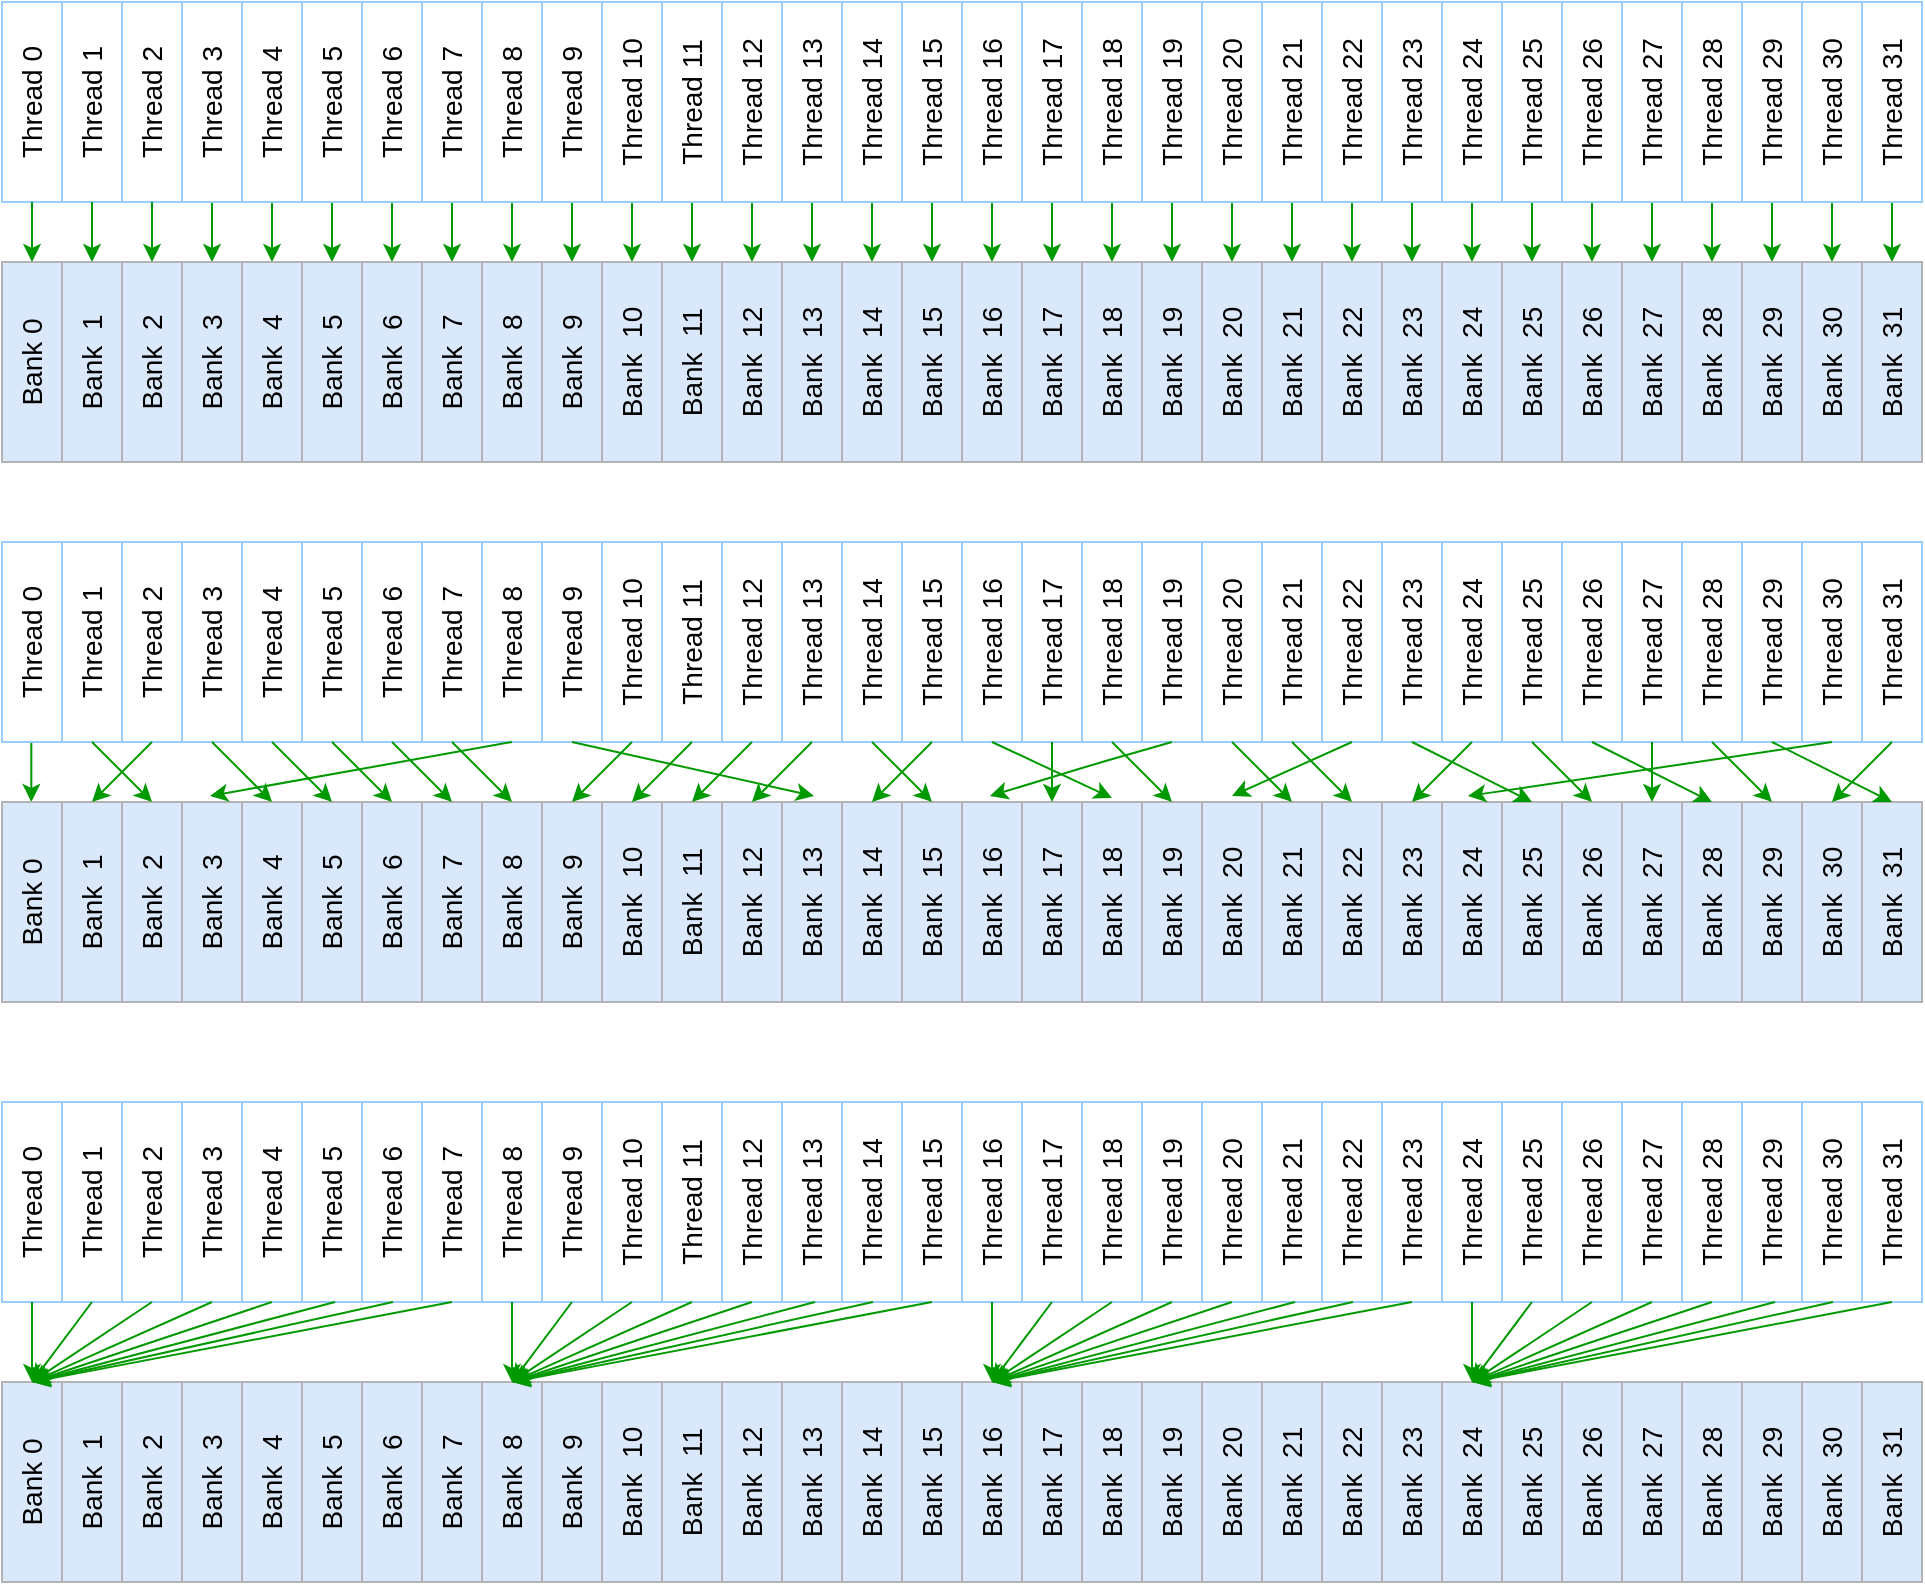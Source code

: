 <mxfile version="12.1.3" type="device" pages="1"><diagram id="IITNu7wYhAEM5qd0luz6" name="Page-1"><mxGraphModel dx="1408" dy="780" grid="1" gridSize="10" guides="1" tooltips="1" connect="1" arrows="1" fold="1" page="1" pageScale="1" pageWidth="1100" pageHeight="850" math="0" shadow="0"><root><mxCell id="0"/><mxCell id="1" parent="0"/><mxCell id="zW63Oivg_9N_dhElNTxF-1" value="Thread 0" style="rounded=0;whiteSpace=wrap;html=1;horizontal=0;fontSize=14;strokeColor=#99CCFF;" parent="1" vertex="1"><mxGeometry x="40" y="30" width="30" height="100" as="geometry"/></mxCell><mxCell id="zW63Oivg_9N_dhElNTxF-2" value="Thread 1" style="rounded=0;whiteSpace=wrap;html=1;horizontal=0;fontSize=14;strokeColor=#99CCFF;" parent="1" vertex="1"><mxGeometry x="70" y="30" width="30" height="100" as="geometry"/></mxCell><mxCell id="zW63Oivg_9N_dhElNTxF-3" value="&lt;div&gt;Thread 2&lt;/div&gt;" style="rounded=0;whiteSpace=wrap;html=1;horizontal=0;fontSize=14;strokeColor=#99CCFF;" parent="1" vertex="1"><mxGeometry x="100" y="30" width="30" height="100" as="geometry"/></mxCell><mxCell id="zW63Oivg_9N_dhElNTxF-229" style="edgeStyle=orthogonalEdgeStyle;rounded=0;orthogonalLoop=1;jettySize=auto;html=1;entryX=0.5;entryY=0;entryDx=0;entryDy=0;strokeColor=#009900;fontSize=14;" parent="1" source="zW63Oivg_9N_dhElNTxF-4" target="zW63Oivg_9N_dhElNTxF-36" edge="1"><mxGeometry relative="1" as="geometry"/></mxCell><mxCell id="zW63Oivg_9N_dhElNTxF-4" value="Thread 3" style="rounded=0;whiteSpace=wrap;html=1;horizontal=0;fontSize=14;strokeColor=#99CCFF;" parent="1" vertex="1"><mxGeometry x="130" y="30" width="30" height="100" as="geometry"/></mxCell><mxCell id="zW63Oivg_9N_dhElNTxF-232" style="edgeStyle=orthogonalEdgeStyle;rounded=0;orthogonalLoop=1;jettySize=auto;html=1;entryX=0.5;entryY=0;entryDx=0;entryDy=0;strokeColor=#009900;fontSize=14;" parent="1" source="zW63Oivg_9N_dhElNTxF-5" target="zW63Oivg_9N_dhElNTxF-37" edge="1"><mxGeometry relative="1" as="geometry"/></mxCell><mxCell id="zW63Oivg_9N_dhElNTxF-5" value="Thread 6" style="rounded=0;whiteSpace=wrap;html=1;horizontal=0;fontSize=14;strokeColor=#99CCFF;" parent="1" vertex="1"><mxGeometry x="220" y="30" width="30" height="100" as="geometry"/></mxCell><mxCell id="zW63Oivg_9N_dhElNTxF-233" style="edgeStyle=orthogonalEdgeStyle;rounded=0;orthogonalLoop=1;jettySize=auto;html=1;entryX=0.5;entryY=0;entryDx=0;entryDy=0;strokeColor=#009900;fontSize=14;" parent="1" source="zW63Oivg_9N_dhElNTxF-6" target="zW63Oivg_9N_dhElNTxF-38" edge="1"><mxGeometry relative="1" as="geometry"/></mxCell><mxCell id="zW63Oivg_9N_dhElNTxF-6" value="Thread 7" style="rounded=0;whiteSpace=wrap;html=1;horizontal=0;fontSize=14;strokeColor=#99CCFF;" parent="1" vertex="1"><mxGeometry x="250" y="30" width="30" height="100" as="geometry"/></mxCell><mxCell id="zW63Oivg_9N_dhElNTxF-230" style="edgeStyle=orthogonalEdgeStyle;rounded=0;orthogonalLoop=1;jettySize=auto;html=1;entryX=0.5;entryY=0;entryDx=0;entryDy=0;strokeColor=#009900;fontSize=14;" parent="1" source="zW63Oivg_9N_dhElNTxF-7" target="zW63Oivg_9N_dhElNTxF-39" edge="1"><mxGeometry relative="1" as="geometry"/></mxCell><mxCell id="zW63Oivg_9N_dhElNTxF-7" value="&lt;div&gt;Thread 4&lt;/div&gt;" style="rounded=0;whiteSpace=wrap;html=1;horizontal=0;fontSize=14;strokeColor=#99CCFF;" parent="1" vertex="1"><mxGeometry x="160" y="30" width="30" height="100" as="geometry"/></mxCell><mxCell id="zW63Oivg_9N_dhElNTxF-231" style="edgeStyle=orthogonalEdgeStyle;rounded=0;orthogonalLoop=1;jettySize=auto;html=1;entryX=0.5;entryY=0;entryDx=0;entryDy=0;strokeColor=#009900;fontSize=14;" parent="1" source="zW63Oivg_9N_dhElNTxF-8" target="zW63Oivg_9N_dhElNTxF-40" edge="1"><mxGeometry relative="1" as="geometry"/></mxCell><mxCell id="zW63Oivg_9N_dhElNTxF-8" value="&lt;div&gt;Thread 5&lt;/div&gt;" style="rounded=0;whiteSpace=wrap;html=1;horizontal=0;fontSize=14;strokeColor=#99CCFF;" parent="1" vertex="1"><mxGeometry x="190" y="30" width="30" height="100" as="geometry"/></mxCell><mxCell id="zW63Oivg_9N_dhElNTxF-234" style="edgeStyle=orthogonalEdgeStyle;rounded=0;orthogonalLoop=1;jettySize=auto;html=1;entryX=0.5;entryY=0;entryDx=0;entryDy=0;strokeColor=#009900;fontSize=14;" parent="1" source="zW63Oivg_9N_dhElNTxF-9" target="zW63Oivg_9N_dhElNTxF-41" edge="1"><mxGeometry relative="1" as="geometry"/></mxCell><mxCell id="zW63Oivg_9N_dhElNTxF-9" value="Thread 8" style="rounded=0;whiteSpace=wrap;html=1;horizontal=0;fontSize=14;strokeColor=#99CCFF;" parent="1" vertex="1"><mxGeometry x="280" y="30" width="30" height="100" as="geometry"/></mxCell><mxCell id="zW63Oivg_9N_dhElNTxF-235" style="edgeStyle=orthogonalEdgeStyle;rounded=0;orthogonalLoop=1;jettySize=auto;html=1;entryX=0.5;entryY=0;entryDx=0;entryDy=0;strokeColor=#009900;fontSize=14;" parent="1" source="zW63Oivg_9N_dhElNTxF-10" target="zW63Oivg_9N_dhElNTxF-42" edge="1"><mxGeometry relative="1" as="geometry"/></mxCell><mxCell id="zW63Oivg_9N_dhElNTxF-10" value="Thread 9" style="rounded=0;whiteSpace=wrap;html=1;horizontal=0;fontSize=14;strokeColor=#99CCFF;" parent="1" vertex="1"><mxGeometry x="310" y="30" width="30" height="100" as="geometry"/></mxCell><mxCell id="zW63Oivg_9N_dhElNTxF-236" style="edgeStyle=orthogonalEdgeStyle;rounded=0;orthogonalLoop=1;jettySize=auto;html=1;entryX=0.5;entryY=0;entryDx=0;entryDy=0;strokeColor=#009900;fontSize=14;" parent="1" source="zW63Oivg_9N_dhElNTxF-11" target="zW63Oivg_9N_dhElNTxF-43" edge="1"><mxGeometry relative="1" as="geometry"/></mxCell><mxCell id="zW63Oivg_9N_dhElNTxF-11" value="Thread 10" style="rounded=0;whiteSpace=wrap;html=1;horizontal=0;fontSize=14;strokeColor=#99CCFF;" parent="1" vertex="1"><mxGeometry x="340" y="30" width="30" height="100" as="geometry"/></mxCell><mxCell id="zW63Oivg_9N_dhElNTxF-237" style="edgeStyle=orthogonalEdgeStyle;rounded=0;orthogonalLoop=1;jettySize=auto;html=1;entryX=0.5;entryY=0;entryDx=0;entryDy=0;strokeColor=#009900;fontSize=14;" parent="1" source="zW63Oivg_9N_dhElNTxF-12" target="zW63Oivg_9N_dhElNTxF-44" edge="1"><mxGeometry relative="1" as="geometry"/></mxCell><mxCell id="zW63Oivg_9N_dhElNTxF-12" value="Thread 11" style="rounded=0;whiteSpace=wrap;html=1;horizontal=0;fontSize=14;strokeColor=#99CCFF;" parent="1" vertex="1"><mxGeometry x="370" y="30" width="30" height="100" as="geometry"/></mxCell><mxCell id="zW63Oivg_9N_dhElNTxF-238" style="edgeStyle=orthogonalEdgeStyle;rounded=0;orthogonalLoop=1;jettySize=auto;html=1;entryX=0.5;entryY=0;entryDx=0;entryDy=0;strokeColor=#009900;fontSize=14;" parent="1" source="zW63Oivg_9N_dhElNTxF-13" target="zW63Oivg_9N_dhElNTxF-45" edge="1"><mxGeometry relative="1" as="geometry"/></mxCell><mxCell id="zW63Oivg_9N_dhElNTxF-13" value="&lt;div&gt;Thread 12&lt;/div&gt;" style="rounded=0;whiteSpace=wrap;html=1;horizontal=0;fontSize=14;strokeColor=#99CCFF;" parent="1" vertex="1"><mxGeometry x="400" y="30" width="30" height="100" as="geometry"/></mxCell><mxCell id="zW63Oivg_9N_dhElNTxF-240" style="edgeStyle=orthogonalEdgeStyle;rounded=0;orthogonalLoop=1;jettySize=auto;html=1;entryX=0.5;entryY=0;entryDx=0;entryDy=0;strokeColor=#009900;fontSize=14;" parent="1" source="zW63Oivg_9N_dhElNTxF-14" target="zW63Oivg_9N_dhElNTxF-46" edge="1"><mxGeometry relative="1" as="geometry"/></mxCell><mxCell id="zW63Oivg_9N_dhElNTxF-14" value="Thread 13" style="rounded=0;whiteSpace=wrap;html=1;horizontal=0;fontSize=14;strokeColor=#99CCFF;" parent="1" vertex="1"><mxGeometry x="430" y="30" width="30" height="100" as="geometry"/></mxCell><mxCell id="zW63Oivg_9N_dhElNTxF-244" style="edgeStyle=orthogonalEdgeStyle;rounded=0;orthogonalLoop=1;jettySize=auto;html=1;entryX=0.5;entryY=0;entryDx=0;entryDy=0;strokeColor=#009900;fontSize=14;" parent="1" source="zW63Oivg_9N_dhElNTxF-15" target="zW63Oivg_9N_dhElNTxF-47" edge="1"><mxGeometry relative="1" as="geometry"/></mxCell><mxCell id="zW63Oivg_9N_dhElNTxF-15" value="&lt;div&gt;Thread 16&lt;/div&gt;" style="rounded=0;whiteSpace=wrap;html=1;horizontal=0;fontSize=14;strokeColor=#99CCFF;" parent="1" vertex="1"><mxGeometry x="520" y="30" width="30" height="100" as="geometry"/></mxCell><mxCell id="zW63Oivg_9N_dhElNTxF-245" style="edgeStyle=orthogonalEdgeStyle;rounded=0;orthogonalLoop=1;jettySize=auto;html=1;entryX=0.5;entryY=0;entryDx=0;entryDy=0;strokeColor=#009900;fontSize=14;" parent="1" source="zW63Oivg_9N_dhElNTxF-16" target="zW63Oivg_9N_dhElNTxF-48" edge="1"><mxGeometry relative="1" as="geometry"/></mxCell><mxCell id="zW63Oivg_9N_dhElNTxF-16" value="Thread 17" style="rounded=0;whiteSpace=wrap;html=1;horizontal=0;fontSize=14;strokeColor=#99CCFF;" parent="1" vertex="1"><mxGeometry x="550" y="30" width="30" height="100" as="geometry"/></mxCell><mxCell id="zW63Oivg_9N_dhElNTxF-241" style="edgeStyle=orthogonalEdgeStyle;rounded=0;orthogonalLoop=1;jettySize=auto;html=1;entryX=0.5;entryY=0;entryDx=0;entryDy=0;strokeColor=#009900;fontSize=14;" parent="1" source="zW63Oivg_9N_dhElNTxF-17" target="zW63Oivg_9N_dhElNTxF-49" edge="1"><mxGeometry relative="1" as="geometry"/></mxCell><mxCell id="zW63Oivg_9N_dhElNTxF-17" value="&lt;div&gt;Thread 14&lt;/div&gt;" style="rounded=0;whiteSpace=wrap;html=1;horizontal=0;fontSize=14;strokeColor=#99CCFF;" parent="1" vertex="1"><mxGeometry x="460" y="30" width="30" height="100" as="geometry"/></mxCell><mxCell id="zW63Oivg_9N_dhElNTxF-243" style="edgeStyle=orthogonalEdgeStyle;rounded=0;orthogonalLoop=1;jettySize=auto;html=1;entryX=0.5;entryY=0;entryDx=0;entryDy=0;strokeColor=#009900;fontSize=14;" parent="1" source="zW63Oivg_9N_dhElNTxF-18" target="zW63Oivg_9N_dhElNTxF-50" edge="1"><mxGeometry relative="1" as="geometry"/></mxCell><mxCell id="zW63Oivg_9N_dhElNTxF-18" value="&lt;div&gt;Thread 15&lt;/div&gt;" style="rounded=0;whiteSpace=wrap;html=1;horizontal=0;fontSize=14;strokeColor=#99CCFF;" parent="1" vertex="1"><mxGeometry x="490" y="30" width="30" height="100" as="geometry"/></mxCell><mxCell id="zW63Oivg_9N_dhElNTxF-246" style="edgeStyle=orthogonalEdgeStyle;rounded=0;orthogonalLoop=1;jettySize=auto;html=1;entryX=0.5;entryY=0;entryDx=0;entryDy=0;strokeColor=#009900;fontSize=14;" parent="1" source="zW63Oivg_9N_dhElNTxF-19" target="zW63Oivg_9N_dhElNTxF-51" edge="1"><mxGeometry relative="1" as="geometry"/></mxCell><mxCell id="zW63Oivg_9N_dhElNTxF-19" value="Thread 18" style="rounded=0;whiteSpace=wrap;html=1;horizontal=0;fontSize=14;strokeColor=#99CCFF;" parent="1" vertex="1"><mxGeometry x="580" y="30" width="30" height="100" as="geometry"/></mxCell><mxCell id="zW63Oivg_9N_dhElNTxF-247" style="edgeStyle=orthogonalEdgeStyle;rounded=0;orthogonalLoop=1;jettySize=auto;html=1;entryX=0.5;entryY=0;entryDx=0;entryDy=0;strokeColor=#009900;fontSize=14;" parent="1" source="zW63Oivg_9N_dhElNTxF-20" target="zW63Oivg_9N_dhElNTxF-52" edge="1"><mxGeometry relative="1" as="geometry"/></mxCell><mxCell id="zW63Oivg_9N_dhElNTxF-20" value="Thread 19" style="rounded=0;whiteSpace=wrap;html=1;horizontal=0;fontSize=14;strokeColor=#99CCFF;" parent="1" vertex="1"><mxGeometry x="610" y="30" width="30" height="100" as="geometry"/></mxCell><mxCell id="zW63Oivg_9N_dhElNTxF-248" style="edgeStyle=orthogonalEdgeStyle;rounded=0;orthogonalLoop=1;jettySize=auto;html=1;entryX=0.5;entryY=0;entryDx=0;entryDy=0;strokeColor=#009900;fontSize=14;" parent="1" source="zW63Oivg_9N_dhElNTxF-21" target="zW63Oivg_9N_dhElNTxF-53" edge="1"><mxGeometry relative="1" as="geometry"/></mxCell><mxCell id="zW63Oivg_9N_dhElNTxF-21" value="&lt;div&gt;Thread 20&lt;/div&gt;" style="rounded=0;whiteSpace=wrap;html=1;horizontal=0;fontSize=14;strokeColor=#99CCFF;" parent="1" vertex="1"><mxGeometry x="640" y="30" width="30" height="100" as="geometry"/></mxCell><mxCell id="zW63Oivg_9N_dhElNTxF-249" style="edgeStyle=orthogonalEdgeStyle;rounded=0;orthogonalLoop=1;jettySize=auto;html=1;entryX=0.5;entryY=0;entryDx=0;entryDy=0;strokeColor=#009900;fontSize=14;" parent="1" source="zW63Oivg_9N_dhElNTxF-22" target="zW63Oivg_9N_dhElNTxF-54" edge="1"><mxGeometry relative="1" as="geometry"/></mxCell><mxCell id="zW63Oivg_9N_dhElNTxF-22" value="Thread 21" style="rounded=0;whiteSpace=wrap;html=1;horizontal=0;fontSize=14;strokeColor=#99CCFF;" parent="1" vertex="1"><mxGeometry x="670" y="30" width="30" height="100" as="geometry"/></mxCell><mxCell id="zW63Oivg_9N_dhElNTxF-250" style="edgeStyle=orthogonalEdgeStyle;rounded=0;orthogonalLoop=1;jettySize=auto;html=1;entryX=0.5;entryY=0;entryDx=0;entryDy=0;strokeColor=#009900;fontSize=14;" parent="1" source="zW63Oivg_9N_dhElNTxF-23" target="zW63Oivg_9N_dhElNTxF-55" edge="1"><mxGeometry relative="1" as="geometry"/></mxCell><mxCell id="zW63Oivg_9N_dhElNTxF-23" value="&lt;div&gt;Thread 22&lt;/div&gt;" style="rounded=0;whiteSpace=wrap;html=1;horizontal=0;fontSize=14;strokeColor=#99CCFF;" parent="1" vertex="1"><mxGeometry x="700" y="30" width="30" height="100" as="geometry"/></mxCell><mxCell id="zW63Oivg_9N_dhElNTxF-251" style="edgeStyle=orthogonalEdgeStyle;rounded=0;orthogonalLoop=1;jettySize=auto;html=1;entryX=0.5;entryY=0;entryDx=0;entryDy=0;strokeColor=#009900;fontSize=14;" parent="1" source="zW63Oivg_9N_dhElNTxF-24" target="zW63Oivg_9N_dhElNTxF-56" edge="1"><mxGeometry relative="1" as="geometry"/></mxCell><mxCell id="zW63Oivg_9N_dhElNTxF-24" value="Thread 23" style="rounded=0;whiteSpace=wrap;html=1;horizontal=0;fontSize=14;strokeColor=#99CCFF;" parent="1" vertex="1"><mxGeometry x="730" y="30" width="30" height="100" as="geometry"/></mxCell><mxCell id="zW63Oivg_9N_dhElNTxF-254" style="edgeStyle=orthogonalEdgeStyle;rounded=0;orthogonalLoop=1;jettySize=auto;html=1;entryX=0.5;entryY=0;entryDx=0;entryDy=0;strokeColor=#009900;fontSize=14;" parent="1" source="zW63Oivg_9N_dhElNTxF-25" target="zW63Oivg_9N_dhElNTxF-57" edge="1"><mxGeometry relative="1" as="geometry"/></mxCell><mxCell id="zW63Oivg_9N_dhElNTxF-25" value="Thread 26" style="rounded=0;whiteSpace=wrap;html=1;horizontal=0;fontSize=14;strokeColor=#99CCFF;" parent="1" vertex="1"><mxGeometry x="820" y="30" width="30" height="100" as="geometry"/></mxCell><mxCell id="zW63Oivg_9N_dhElNTxF-255" style="edgeStyle=orthogonalEdgeStyle;rounded=0;orthogonalLoop=1;jettySize=auto;html=1;entryX=0.5;entryY=0;entryDx=0;entryDy=0;strokeColor=#009900;fontSize=14;" parent="1" source="zW63Oivg_9N_dhElNTxF-26" target="zW63Oivg_9N_dhElNTxF-58" edge="1"><mxGeometry relative="1" as="geometry"/></mxCell><mxCell id="zW63Oivg_9N_dhElNTxF-26" value="&lt;div&gt;Thread 27&lt;/div&gt;" style="rounded=0;whiteSpace=wrap;html=1;horizontal=0;fontSize=14;strokeColor=#99CCFF;" parent="1" vertex="1"><mxGeometry x="850" y="30" width="30" height="100" as="geometry"/></mxCell><mxCell id="zW63Oivg_9N_dhElNTxF-252" style="edgeStyle=orthogonalEdgeStyle;rounded=0;orthogonalLoop=1;jettySize=auto;html=1;entryX=0.5;entryY=0;entryDx=0;entryDy=0;strokeColor=#009900;fontSize=14;" parent="1" source="zW63Oivg_9N_dhElNTxF-27" target="zW63Oivg_9N_dhElNTxF-59" edge="1"><mxGeometry relative="1" as="geometry"/></mxCell><mxCell id="zW63Oivg_9N_dhElNTxF-27" value="&lt;div&gt;Thread 24&lt;/div&gt;" style="rounded=0;whiteSpace=wrap;html=1;horizontal=0;fontSize=14;strokeColor=#99CCFF;" parent="1" vertex="1"><mxGeometry x="760" y="30" width="30" height="100" as="geometry"/></mxCell><mxCell id="zW63Oivg_9N_dhElNTxF-253" style="edgeStyle=orthogonalEdgeStyle;rounded=0;orthogonalLoop=1;jettySize=auto;html=1;entryX=0.5;entryY=0;entryDx=0;entryDy=0;strokeColor=#009900;fontSize=14;" parent="1" source="zW63Oivg_9N_dhElNTxF-28" target="zW63Oivg_9N_dhElNTxF-60" edge="1"><mxGeometry relative="1" as="geometry"/></mxCell><mxCell id="zW63Oivg_9N_dhElNTxF-28" value="&lt;div&gt;Thread 25&lt;/div&gt;" style="rounded=0;whiteSpace=wrap;html=1;horizontal=0;fontSize=14;strokeColor=#99CCFF;" parent="1" vertex="1"><mxGeometry x="790" y="30" width="30" height="100" as="geometry"/></mxCell><mxCell id="zW63Oivg_9N_dhElNTxF-256" style="edgeStyle=orthogonalEdgeStyle;rounded=0;orthogonalLoop=1;jettySize=auto;html=1;entryX=0.5;entryY=0;entryDx=0;entryDy=0;strokeColor=#009900;fontSize=14;" parent="1" source="zW63Oivg_9N_dhElNTxF-29" target="zW63Oivg_9N_dhElNTxF-61" edge="1"><mxGeometry relative="1" as="geometry"/></mxCell><mxCell id="zW63Oivg_9N_dhElNTxF-29" value="Thread 28" style="rounded=0;whiteSpace=wrap;html=1;horizontal=0;fontSize=14;strokeColor=#99CCFF;" parent="1" vertex="1"><mxGeometry x="880" y="30" width="30" height="100" as="geometry"/></mxCell><mxCell id="zW63Oivg_9N_dhElNTxF-257" style="edgeStyle=orthogonalEdgeStyle;rounded=0;orthogonalLoop=1;jettySize=auto;html=1;entryX=0.5;entryY=0;entryDx=0;entryDy=0;strokeColor=#009900;fontSize=14;" parent="1" source="zW63Oivg_9N_dhElNTxF-30" target="zW63Oivg_9N_dhElNTxF-62" edge="1"><mxGeometry relative="1" as="geometry"/></mxCell><mxCell id="zW63Oivg_9N_dhElNTxF-30" value="Thread 29" style="rounded=0;whiteSpace=wrap;html=1;horizontal=0;fontSize=14;strokeColor=#99CCFF;" parent="1" vertex="1"><mxGeometry x="910" y="30" width="30" height="100" as="geometry"/></mxCell><mxCell id="zW63Oivg_9N_dhElNTxF-258" style="edgeStyle=orthogonalEdgeStyle;rounded=0;orthogonalLoop=1;jettySize=auto;html=1;entryX=0.5;entryY=0;entryDx=0;entryDy=0;strokeColor=#009900;fontSize=14;" parent="1" source="zW63Oivg_9N_dhElNTxF-31" target="zW63Oivg_9N_dhElNTxF-63" edge="1"><mxGeometry relative="1" as="geometry"/></mxCell><mxCell id="zW63Oivg_9N_dhElNTxF-31" value="Thread 30" style="rounded=0;whiteSpace=wrap;html=1;horizontal=0;fontSize=14;strokeColor=#99CCFF;" parent="1" vertex="1"><mxGeometry x="940" y="30" width="30" height="100" as="geometry"/></mxCell><mxCell id="zW63Oivg_9N_dhElNTxF-259" style="edgeStyle=orthogonalEdgeStyle;rounded=0;orthogonalLoop=1;jettySize=auto;html=1;entryX=0.5;entryY=0;entryDx=0;entryDy=0;strokeColor=#009900;fontSize=14;" parent="1" source="zW63Oivg_9N_dhElNTxF-32" target="zW63Oivg_9N_dhElNTxF-64" edge="1"><mxGeometry relative="1" as="geometry"/></mxCell><mxCell id="zW63Oivg_9N_dhElNTxF-32" value="&lt;div&gt;Thread 31&lt;/div&gt;" style="rounded=0;whiteSpace=wrap;html=1;horizontal=0;fontSize=14;strokeColor=#99CCFF;" parent="1" vertex="1"><mxGeometry x="970" y="30" width="30" height="100" as="geometry"/></mxCell><mxCell id="zW63Oivg_9N_dhElNTxF-261" style="edgeStyle=orthogonalEdgeStyle;rounded=0;orthogonalLoop=1;jettySize=auto;html=1;entryX=0.5;entryY=0;entryDx=0;entryDy=0;strokeColor=#009900;fontSize=14;" parent="1" edge="1"><mxGeometry relative="1" as="geometry"><mxPoint x="54.667" y="400" as="sourcePoint"/><mxPoint x="54.667" y="430" as="targetPoint"/></mxGeometry></mxCell><mxCell id="zW63Oivg_9N_dhElNTxF-33" value="Bank 0" style="rounded=0;whiteSpace=wrap;html=1;horizontal=0;fontSize=14;strokeColor=#B3B3B3;fillColor=#dae8fc;" parent="1" vertex="1"><mxGeometry x="40" y="160" width="30" height="100" as="geometry"/></mxCell><mxCell id="zW63Oivg_9N_dhElNTxF-34" value="Bank&amp;nbsp; 1" style="rounded=0;whiteSpace=wrap;html=1;horizontal=0;fontSize=14;strokeColor=#B3B3B3;fillColor=#dae8fc;" parent="1" vertex="1"><mxGeometry x="70" y="160" width="30" height="100" as="geometry"/></mxCell><mxCell id="zW63Oivg_9N_dhElNTxF-35" value="&lt;div&gt;Bank&amp;nbsp; 2&lt;/div&gt;" style="rounded=0;whiteSpace=wrap;html=1;horizontal=0;fontSize=14;strokeColor=#B3B3B3;fillColor=#dae8fc;" parent="1" vertex="1"><mxGeometry x="100" y="160" width="30" height="100" as="geometry"/></mxCell><mxCell id="zW63Oivg_9N_dhElNTxF-36" value="Bank&amp;nbsp; 3" style="rounded=0;whiteSpace=wrap;html=1;horizontal=0;fontSize=14;strokeColor=#B3B3B3;fillColor=#dae8fc;" parent="1" vertex="1"><mxGeometry x="130" y="160" width="30" height="100" as="geometry"/></mxCell><mxCell id="zW63Oivg_9N_dhElNTxF-37" value="Bank&amp;nbsp; 6" style="rounded=0;whiteSpace=wrap;html=1;horizontal=0;fontSize=14;strokeColor=#B3B3B3;fillColor=#dae8fc;" parent="1" vertex="1"><mxGeometry x="220" y="160" width="30" height="100" as="geometry"/></mxCell><mxCell id="zW63Oivg_9N_dhElNTxF-38" value="Bank&amp;nbsp; 7" style="rounded=0;whiteSpace=wrap;html=1;horizontal=0;fontSize=14;strokeColor=#B3B3B3;fillColor=#dae8fc;" parent="1" vertex="1"><mxGeometry x="250" y="160" width="30" height="100" as="geometry"/></mxCell><mxCell id="zW63Oivg_9N_dhElNTxF-39" value="&lt;div&gt;Bank&amp;nbsp; 4&lt;/div&gt;" style="rounded=0;whiteSpace=wrap;html=1;horizontal=0;fontSize=14;strokeColor=#B3B3B3;fillColor=#dae8fc;" parent="1" vertex="1"><mxGeometry x="160" y="160" width="30" height="100" as="geometry"/></mxCell><mxCell id="zW63Oivg_9N_dhElNTxF-40" value="&lt;div&gt;Bank&amp;nbsp; 5&lt;/div&gt;" style="rounded=0;whiteSpace=wrap;html=1;horizontal=0;fontSize=14;strokeColor=#B3B3B3;fillColor=#dae8fc;" parent="1" vertex="1"><mxGeometry x="190" y="160" width="30" height="100" as="geometry"/></mxCell><mxCell id="zW63Oivg_9N_dhElNTxF-41" value="Bank&amp;nbsp; 8" style="rounded=0;whiteSpace=wrap;html=1;horizontal=0;fontSize=14;strokeColor=#B3B3B3;fillColor=#dae8fc;" parent="1" vertex="1"><mxGeometry x="280" y="160" width="30" height="100" as="geometry"/></mxCell><mxCell id="zW63Oivg_9N_dhElNTxF-42" value="Bank&amp;nbsp; 9" style="rounded=0;whiteSpace=wrap;html=1;horizontal=0;fontSize=14;strokeColor=#B3B3B3;fillColor=#dae8fc;" parent="1" vertex="1"><mxGeometry x="310" y="160" width="30" height="100" as="geometry"/></mxCell><mxCell id="zW63Oivg_9N_dhElNTxF-43" value="Bank&amp;nbsp; 10" style="rounded=0;whiteSpace=wrap;html=1;horizontal=0;fontSize=14;strokeColor=#B3B3B3;fillColor=#dae8fc;" parent="1" vertex="1"><mxGeometry x="340" y="160" width="30" height="100" as="geometry"/></mxCell><mxCell id="zW63Oivg_9N_dhElNTxF-44" value="Bank&amp;nbsp; 11" style="rounded=0;whiteSpace=wrap;html=1;horizontal=0;fontSize=14;strokeColor=#B3B3B3;fillColor=#dae8fc;" parent="1" vertex="1"><mxGeometry x="370" y="160" width="30" height="100" as="geometry"/></mxCell><mxCell id="zW63Oivg_9N_dhElNTxF-45" value="&lt;div&gt;Bank&amp;nbsp; 12&lt;/div&gt;" style="rounded=0;whiteSpace=wrap;html=1;horizontal=0;fontSize=14;strokeColor=#B3B3B3;fillColor=#dae8fc;" parent="1" vertex="1"><mxGeometry x="400" y="160" width="30" height="100" as="geometry"/></mxCell><mxCell id="zW63Oivg_9N_dhElNTxF-46" value="Bank&amp;nbsp; 13" style="rounded=0;whiteSpace=wrap;html=1;horizontal=0;fontSize=14;strokeColor=#B3B3B3;fillColor=#dae8fc;" parent="1" vertex="1"><mxGeometry x="430" y="160" width="30" height="100" as="geometry"/></mxCell><mxCell id="zW63Oivg_9N_dhElNTxF-47" value="&lt;div&gt;Bank&amp;nbsp; 16&lt;/div&gt;" style="rounded=0;whiteSpace=wrap;html=1;horizontal=0;fontSize=14;strokeColor=#B3B3B3;fillColor=#dae8fc;" parent="1" vertex="1"><mxGeometry x="520" y="160" width="30" height="100" as="geometry"/></mxCell><mxCell id="zW63Oivg_9N_dhElNTxF-48" value="Bank&amp;nbsp; 17" style="rounded=0;whiteSpace=wrap;html=1;horizontal=0;fontSize=14;strokeColor=#B3B3B3;fillColor=#dae8fc;" parent="1" vertex="1"><mxGeometry x="550" y="160" width="30" height="100" as="geometry"/></mxCell><mxCell id="zW63Oivg_9N_dhElNTxF-49" value="&lt;div&gt;Bank&amp;nbsp; 14&lt;/div&gt;" style="rounded=0;whiteSpace=wrap;html=1;horizontal=0;fontSize=14;strokeColor=#B3B3B3;fillColor=#dae8fc;" parent="1" vertex="1"><mxGeometry x="460" y="160" width="30" height="100" as="geometry"/></mxCell><mxCell id="zW63Oivg_9N_dhElNTxF-50" value="&lt;div&gt;Bank&amp;nbsp; 15&lt;/div&gt;" style="rounded=0;whiteSpace=wrap;html=1;horizontal=0;fontSize=14;strokeColor=#B3B3B3;fillColor=#dae8fc;" parent="1" vertex="1"><mxGeometry x="490" y="160" width="30" height="100" as="geometry"/></mxCell><mxCell id="zW63Oivg_9N_dhElNTxF-51" value="Bank&amp;nbsp; 18" style="rounded=0;whiteSpace=wrap;html=1;horizontal=0;fontSize=14;strokeColor=#B3B3B3;fillColor=#dae8fc;" parent="1" vertex="1"><mxGeometry x="580" y="160" width="30" height="100" as="geometry"/></mxCell><mxCell id="zW63Oivg_9N_dhElNTxF-52" value="Bank&amp;nbsp; 19" style="rounded=0;whiteSpace=wrap;html=1;horizontal=0;fontSize=14;strokeColor=#B3B3B3;fillColor=#dae8fc;" parent="1" vertex="1"><mxGeometry x="610" y="160" width="30" height="100" as="geometry"/></mxCell><mxCell id="zW63Oivg_9N_dhElNTxF-53" value="&lt;div&gt;Bank&amp;nbsp; 20&lt;/div&gt;" style="rounded=0;whiteSpace=wrap;html=1;horizontal=0;fontSize=14;strokeColor=#B3B3B3;fillColor=#dae8fc;" parent="1" vertex="1"><mxGeometry x="640" y="160" width="30" height="100" as="geometry"/></mxCell><mxCell id="zW63Oivg_9N_dhElNTxF-54" value="Bank&amp;nbsp; 21" style="rounded=0;whiteSpace=wrap;html=1;horizontal=0;fontSize=14;strokeColor=#B3B3B3;fillColor=#dae8fc;" parent="1" vertex="1"><mxGeometry x="670" y="160" width="30" height="100" as="geometry"/></mxCell><mxCell id="zW63Oivg_9N_dhElNTxF-55" value="&lt;div&gt;Bank&amp;nbsp; 22&lt;/div&gt;" style="rounded=0;whiteSpace=wrap;html=1;horizontal=0;fontSize=14;strokeColor=#B3B3B3;fillColor=#dae8fc;" parent="1" vertex="1"><mxGeometry x="700" y="160" width="30" height="100" as="geometry"/></mxCell><mxCell id="zW63Oivg_9N_dhElNTxF-56" value="Bank&amp;nbsp; 23" style="rounded=0;whiteSpace=wrap;html=1;horizontal=0;fontSize=14;strokeColor=#B3B3B3;fillColor=#dae8fc;" parent="1" vertex="1"><mxGeometry x="730" y="160" width="30" height="100" as="geometry"/></mxCell><mxCell id="zW63Oivg_9N_dhElNTxF-57" value="Bank&amp;nbsp; 26" style="rounded=0;whiteSpace=wrap;html=1;horizontal=0;fontSize=14;strokeColor=#B3B3B3;fillColor=#dae8fc;" parent="1" vertex="1"><mxGeometry x="820" y="160" width="30" height="100" as="geometry"/></mxCell><mxCell id="zW63Oivg_9N_dhElNTxF-58" value="&lt;div&gt;Bank&amp;nbsp; 27&lt;/div&gt;" style="rounded=0;whiteSpace=wrap;html=1;horizontal=0;fontSize=14;strokeColor=#B3B3B3;fillColor=#dae8fc;" parent="1" vertex="1"><mxGeometry x="850" y="160" width="30" height="100" as="geometry"/></mxCell><mxCell id="zW63Oivg_9N_dhElNTxF-59" value="&lt;div&gt;Bank&amp;nbsp; 24&lt;/div&gt;" style="rounded=0;whiteSpace=wrap;html=1;horizontal=0;fontSize=14;strokeColor=#B3B3B3;fillColor=#dae8fc;" parent="1" vertex="1"><mxGeometry x="760" y="160" width="30" height="100" as="geometry"/></mxCell><mxCell id="zW63Oivg_9N_dhElNTxF-60" value="&lt;div&gt;Bank&amp;nbsp; 25&lt;/div&gt;" style="rounded=0;whiteSpace=wrap;html=1;horizontal=0;fontSize=14;strokeColor=#B3B3B3;fillColor=#dae8fc;" parent="1" vertex="1"><mxGeometry x="790" y="160" width="30" height="100" as="geometry"/></mxCell><mxCell id="zW63Oivg_9N_dhElNTxF-61" value="Bank&amp;nbsp; 28" style="rounded=0;whiteSpace=wrap;html=1;horizontal=0;fontSize=14;strokeColor=#B3B3B3;fillColor=#dae8fc;" parent="1" vertex="1"><mxGeometry x="880" y="160" width="30" height="100" as="geometry"/></mxCell><mxCell id="zW63Oivg_9N_dhElNTxF-62" value="Bank&amp;nbsp; 29" style="rounded=0;whiteSpace=wrap;html=1;horizontal=0;fontSize=14;strokeColor=#B3B3B3;fillColor=#dae8fc;" parent="1" vertex="1"><mxGeometry x="910" y="160" width="30" height="100" as="geometry"/></mxCell><mxCell id="zW63Oivg_9N_dhElNTxF-63" value="Bank&amp;nbsp; 30" style="rounded=0;whiteSpace=wrap;html=1;horizontal=0;fontSize=14;strokeColor=#B3B3B3;fillColor=#dae8fc;" parent="1" vertex="1"><mxGeometry x="940" y="160" width="30" height="100" as="geometry"/></mxCell><mxCell id="zW63Oivg_9N_dhElNTxF-64" value="&lt;div&gt;Bank&amp;nbsp; 31&lt;/div&gt;" style="rounded=0;whiteSpace=wrap;html=1;horizontal=0;fontSize=14;strokeColor=#B3B3B3;fillColor=#dae8fc;" parent="1" vertex="1"><mxGeometry x="970" y="160" width="30" height="100" as="geometry"/></mxCell><mxCell id="zW63Oivg_9N_dhElNTxF-65" value="Thread 0" style="rounded=0;whiteSpace=wrap;html=1;horizontal=0;fontSize=14;strokeColor=#99CCFF;" parent="1" vertex="1"><mxGeometry x="40" y="300" width="30" height="100" as="geometry"/></mxCell><mxCell id="zW63Oivg_9N_dhElNTxF-66" value="Thread 1" style="rounded=0;whiteSpace=wrap;html=1;horizontal=0;fontSize=14;strokeColor=#99CCFF;" parent="1" vertex="1"><mxGeometry x="70" y="300" width="30" height="100" as="geometry"/></mxCell><mxCell id="zW63Oivg_9N_dhElNTxF-67" value="&lt;div&gt;Thread 2&lt;/div&gt;" style="rounded=0;whiteSpace=wrap;html=1;horizontal=0;fontSize=14;strokeColor=#99CCFF;" parent="1" vertex="1"><mxGeometry x="100" y="300" width="30" height="100" as="geometry"/></mxCell><mxCell id="zW63Oivg_9N_dhElNTxF-68" value="Thread 3" style="rounded=0;whiteSpace=wrap;html=1;horizontal=0;fontSize=14;strokeColor=#99CCFF;" parent="1" vertex="1"><mxGeometry x="130" y="300" width="30" height="100" as="geometry"/></mxCell><mxCell id="zW63Oivg_9N_dhElNTxF-69" value="Thread 6" style="rounded=0;whiteSpace=wrap;html=1;horizontal=0;fontSize=14;strokeColor=#99CCFF;" parent="1" vertex="1"><mxGeometry x="220" y="300" width="30" height="100" as="geometry"/></mxCell><mxCell id="zW63Oivg_9N_dhElNTxF-70" value="Thread 7" style="rounded=0;whiteSpace=wrap;html=1;horizontal=0;fontSize=14;strokeColor=#99CCFF;" parent="1" vertex="1"><mxGeometry x="250" y="300" width="30" height="100" as="geometry"/></mxCell><mxCell id="zW63Oivg_9N_dhElNTxF-71" value="&lt;div&gt;Thread 4&lt;/div&gt;" style="rounded=0;whiteSpace=wrap;html=1;horizontal=0;fontSize=14;strokeColor=#99CCFF;" parent="1" vertex="1"><mxGeometry x="160" y="300" width="30" height="100" as="geometry"/></mxCell><mxCell id="zW63Oivg_9N_dhElNTxF-72" value="&lt;div&gt;Thread 5&lt;/div&gt;" style="rounded=0;whiteSpace=wrap;html=1;horizontal=0;fontSize=14;strokeColor=#99CCFF;" parent="1" vertex="1"><mxGeometry x="190" y="300" width="30" height="100" as="geometry"/></mxCell><mxCell id="zW63Oivg_9N_dhElNTxF-73" value="Thread 8" style="rounded=0;whiteSpace=wrap;html=1;horizontal=0;fontSize=14;strokeColor=#99CCFF;" parent="1" vertex="1"><mxGeometry x="280" y="300" width="30" height="100" as="geometry"/></mxCell><mxCell id="zW63Oivg_9N_dhElNTxF-74" value="Thread 9" style="rounded=0;whiteSpace=wrap;html=1;horizontal=0;fontSize=14;strokeColor=#99CCFF;" parent="1" vertex="1"><mxGeometry x="310" y="300" width="30" height="100" as="geometry"/></mxCell><mxCell id="zW63Oivg_9N_dhElNTxF-75" value="Thread 10" style="rounded=0;whiteSpace=wrap;html=1;horizontal=0;fontSize=14;strokeColor=#99CCFF;" parent="1" vertex="1"><mxGeometry x="340" y="300" width="30" height="100" as="geometry"/></mxCell><mxCell id="zW63Oivg_9N_dhElNTxF-76" value="Thread 11" style="rounded=0;whiteSpace=wrap;html=1;horizontal=0;fontSize=14;strokeColor=#99CCFF;" parent="1" vertex="1"><mxGeometry x="370" y="300" width="30" height="100" as="geometry"/></mxCell><mxCell id="zW63Oivg_9N_dhElNTxF-77" value="&lt;div&gt;Thread 12&lt;/div&gt;" style="rounded=0;whiteSpace=wrap;html=1;horizontal=0;fontSize=14;strokeColor=#99CCFF;" parent="1" vertex="1"><mxGeometry x="400" y="300" width="30" height="100" as="geometry"/></mxCell><mxCell id="zW63Oivg_9N_dhElNTxF-78" value="Thread 13" style="rounded=0;whiteSpace=wrap;html=1;horizontal=0;fontSize=14;strokeColor=#99CCFF;" parent="1" vertex="1"><mxGeometry x="430" y="300" width="30" height="100" as="geometry"/></mxCell><mxCell id="zW63Oivg_9N_dhElNTxF-79" value="&lt;div&gt;Thread 16&lt;/div&gt;" style="rounded=0;whiteSpace=wrap;html=1;horizontal=0;fontSize=14;strokeColor=#99CCFF;" parent="1" vertex="1"><mxGeometry x="520" y="300" width="30" height="100" as="geometry"/></mxCell><mxCell id="zW63Oivg_9N_dhElNTxF-80" value="Thread 17" style="rounded=0;whiteSpace=wrap;html=1;horizontal=0;fontSize=14;strokeColor=#99CCFF;" parent="1" vertex="1"><mxGeometry x="550" y="300" width="30" height="100" as="geometry"/></mxCell><mxCell id="zW63Oivg_9N_dhElNTxF-81" value="&lt;div&gt;Thread 14&lt;/div&gt;" style="rounded=0;whiteSpace=wrap;html=1;horizontal=0;fontSize=14;strokeColor=#99CCFF;" parent="1" vertex="1"><mxGeometry x="460" y="300" width="30" height="100" as="geometry"/></mxCell><mxCell id="zW63Oivg_9N_dhElNTxF-82" value="&lt;div&gt;Thread 15&lt;/div&gt;" style="rounded=0;whiteSpace=wrap;html=1;horizontal=0;fontSize=14;strokeColor=#99CCFF;" parent="1" vertex="1"><mxGeometry x="490" y="300" width="30" height="100" as="geometry"/></mxCell><mxCell id="zW63Oivg_9N_dhElNTxF-83" value="Thread 18" style="rounded=0;whiteSpace=wrap;html=1;horizontal=0;fontSize=14;strokeColor=#99CCFF;" parent="1" vertex="1"><mxGeometry x="580" y="300" width="30" height="100" as="geometry"/></mxCell><mxCell id="zW63Oivg_9N_dhElNTxF-84" value="Thread 19" style="rounded=0;whiteSpace=wrap;html=1;horizontal=0;fontSize=14;strokeColor=#99CCFF;" parent="1" vertex="1"><mxGeometry x="610" y="300" width="30" height="100" as="geometry"/></mxCell><mxCell id="zW63Oivg_9N_dhElNTxF-85" value="&lt;div&gt;Thread 20&lt;/div&gt;" style="rounded=0;whiteSpace=wrap;html=1;horizontal=0;fontSize=14;strokeColor=#99CCFF;" parent="1" vertex="1"><mxGeometry x="640" y="300" width="30" height="100" as="geometry"/></mxCell><mxCell id="zW63Oivg_9N_dhElNTxF-86" value="Thread 21" style="rounded=0;whiteSpace=wrap;html=1;horizontal=0;fontSize=14;strokeColor=#99CCFF;" parent="1" vertex="1"><mxGeometry x="670" y="300" width="30" height="100" as="geometry"/></mxCell><mxCell id="zW63Oivg_9N_dhElNTxF-87" value="&lt;div&gt;Thread 22&lt;/div&gt;" style="rounded=0;whiteSpace=wrap;html=1;horizontal=0;fontSize=14;strokeColor=#99CCFF;" parent="1" vertex="1"><mxGeometry x="700" y="300" width="30" height="100" as="geometry"/></mxCell><mxCell id="zW63Oivg_9N_dhElNTxF-88" value="Thread 23" style="rounded=0;whiteSpace=wrap;html=1;horizontal=0;fontSize=14;strokeColor=#99CCFF;" parent="1" vertex="1"><mxGeometry x="730" y="300" width="30" height="100" as="geometry"/></mxCell><mxCell id="zW63Oivg_9N_dhElNTxF-89" value="Thread 26" style="rounded=0;whiteSpace=wrap;html=1;horizontal=0;fontSize=14;strokeColor=#99CCFF;" parent="1" vertex="1"><mxGeometry x="820" y="300" width="30" height="100" as="geometry"/></mxCell><mxCell id="zW63Oivg_9N_dhElNTxF-90" value="&lt;div&gt;Thread 27&lt;/div&gt;" style="rounded=0;whiteSpace=wrap;html=1;horizontal=0;fontSize=14;strokeColor=#99CCFF;" parent="1" vertex="1"><mxGeometry x="850" y="300" width="30" height="100" as="geometry"/></mxCell><mxCell id="zW63Oivg_9N_dhElNTxF-91" value="&lt;div&gt;Thread 24&lt;/div&gt;" style="rounded=0;whiteSpace=wrap;html=1;horizontal=0;fontSize=14;strokeColor=#99CCFF;" parent="1" vertex="1"><mxGeometry x="760" y="300" width="30" height="100" as="geometry"/></mxCell><mxCell id="zW63Oivg_9N_dhElNTxF-92" value="&lt;div&gt;Thread 25&lt;/div&gt;" style="rounded=0;whiteSpace=wrap;html=1;horizontal=0;fontSize=14;strokeColor=#99CCFF;" parent="1" vertex="1"><mxGeometry x="790" y="300" width="30" height="100" as="geometry"/></mxCell><mxCell id="zW63Oivg_9N_dhElNTxF-93" value="Thread 28" style="rounded=0;whiteSpace=wrap;html=1;horizontal=0;fontSize=14;strokeColor=#99CCFF;" parent="1" vertex="1"><mxGeometry x="880" y="300" width="30" height="100" as="geometry"/></mxCell><mxCell id="zW63Oivg_9N_dhElNTxF-94" value="Thread 29" style="rounded=0;whiteSpace=wrap;html=1;horizontal=0;fontSize=14;strokeColor=#99CCFF;" parent="1" vertex="1"><mxGeometry x="910" y="300" width="30" height="100" as="geometry"/></mxCell><mxCell id="zW63Oivg_9N_dhElNTxF-95" value="Thread 30" style="rounded=0;whiteSpace=wrap;html=1;horizontal=0;fontSize=14;strokeColor=#99CCFF;" parent="1" vertex="1"><mxGeometry x="940" y="300" width="30" height="100" as="geometry"/></mxCell><mxCell id="zW63Oivg_9N_dhElNTxF-96" value="&lt;div&gt;Thread 31&lt;/div&gt;" style="rounded=0;whiteSpace=wrap;html=1;horizontal=0;fontSize=14;strokeColor=#99CCFF;" parent="1" vertex="1"><mxGeometry x="970" y="300" width="30" height="100" as="geometry"/></mxCell><mxCell id="zW63Oivg_9N_dhElNTxF-97" value="Bank 0" style="rounded=0;whiteSpace=wrap;html=1;horizontal=0;fontSize=14;strokeColor=#B3B3B3;fillColor=#dae8fc;" parent="1" vertex="1"><mxGeometry x="40" y="430" width="30" height="100" as="geometry"/></mxCell><mxCell id="zW63Oivg_9N_dhElNTxF-98" value="Bank&amp;nbsp; 1" style="rounded=0;whiteSpace=wrap;html=1;horizontal=0;fontSize=14;strokeColor=#B3B3B3;fillColor=#dae8fc;" parent="1" vertex="1"><mxGeometry x="70" y="430" width="30" height="100" as="geometry"/></mxCell><mxCell id="zW63Oivg_9N_dhElNTxF-99" value="&lt;div&gt;Bank&amp;nbsp; 2&lt;/div&gt;" style="rounded=0;whiteSpace=wrap;html=1;horizontal=0;fontSize=14;strokeColor=#B3B3B3;fillColor=#dae8fc;" parent="1" vertex="1"><mxGeometry x="100" y="430" width="30" height="100" as="geometry"/></mxCell><mxCell id="zW63Oivg_9N_dhElNTxF-100" value="Bank&amp;nbsp; 3" style="rounded=0;whiteSpace=wrap;html=1;horizontal=0;fontSize=14;strokeColor=#B3B3B3;fillColor=#dae8fc;" parent="1" vertex="1"><mxGeometry x="130" y="430" width="30" height="100" as="geometry"/></mxCell><mxCell id="zW63Oivg_9N_dhElNTxF-101" value="Bank&amp;nbsp; 6" style="rounded=0;whiteSpace=wrap;html=1;horizontal=0;fontSize=14;strokeColor=#B3B3B3;fillColor=#dae8fc;" parent="1" vertex="1"><mxGeometry x="220" y="430" width="30" height="100" as="geometry"/></mxCell><mxCell id="zW63Oivg_9N_dhElNTxF-102" value="Bank&amp;nbsp; 7" style="rounded=0;whiteSpace=wrap;html=1;horizontal=0;fontSize=14;strokeColor=#B3B3B3;fillColor=#dae8fc;" parent="1" vertex="1"><mxGeometry x="250" y="430" width="30" height="100" as="geometry"/></mxCell><mxCell id="zW63Oivg_9N_dhElNTxF-103" value="&lt;div&gt;Bank&amp;nbsp; 4&lt;/div&gt;" style="rounded=0;whiteSpace=wrap;html=1;horizontal=0;fontSize=14;strokeColor=#B3B3B3;fillColor=#dae8fc;" parent="1" vertex="1"><mxGeometry x="160" y="430" width="30" height="100" as="geometry"/></mxCell><mxCell id="zW63Oivg_9N_dhElNTxF-104" value="&lt;div&gt;Bank&amp;nbsp; 5&lt;/div&gt;" style="rounded=0;whiteSpace=wrap;html=1;horizontal=0;fontSize=14;strokeColor=#B3B3B3;fillColor=#dae8fc;" parent="1" vertex="1"><mxGeometry x="190" y="430" width="30" height="100" as="geometry"/></mxCell><mxCell id="zW63Oivg_9N_dhElNTxF-105" value="Bank&amp;nbsp; 8" style="rounded=0;whiteSpace=wrap;html=1;horizontal=0;fontSize=14;strokeColor=#B3B3B3;fillColor=#dae8fc;" parent="1" vertex="1"><mxGeometry x="280" y="430" width="30" height="100" as="geometry"/></mxCell><mxCell id="zW63Oivg_9N_dhElNTxF-106" value="Bank&amp;nbsp; 9" style="rounded=0;whiteSpace=wrap;html=1;horizontal=0;fontSize=14;strokeColor=#B3B3B3;fillColor=#dae8fc;" parent="1" vertex="1"><mxGeometry x="310" y="430" width="30" height="100" as="geometry"/></mxCell><mxCell id="zW63Oivg_9N_dhElNTxF-107" value="Bank&amp;nbsp; 10" style="rounded=0;whiteSpace=wrap;html=1;horizontal=0;fontSize=14;strokeColor=#B3B3B3;fillColor=#dae8fc;" parent="1" vertex="1"><mxGeometry x="340" y="430" width="30" height="100" as="geometry"/></mxCell><mxCell id="zW63Oivg_9N_dhElNTxF-108" value="Bank&amp;nbsp; 11" style="rounded=0;whiteSpace=wrap;html=1;horizontal=0;fontSize=14;strokeColor=#B3B3B3;fillColor=#dae8fc;" parent="1" vertex="1"><mxGeometry x="370" y="430" width="30" height="100" as="geometry"/></mxCell><mxCell id="zW63Oivg_9N_dhElNTxF-109" value="&lt;div&gt;Bank&amp;nbsp; 12&lt;/div&gt;" style="rounded=0;whiteSpace=wrap;html=1;horizontal=0;fontSize=14;strokeColor=#B3B3B3;fillColor=#dae8fc;" parent="1" vertex="1"><mxGeometry x="400" y="430" width="30" height="100" as="geometry"/></mxCell><mxCell id="zW63Oivg_9N_dhElNTxF-110" value="Bank&amp;nbsp; 13" style="rounded=0;whiteSpace=wrap;html=1;horizontal=0;fontSize=14;strokeColor=#B3B3B3;fillColor=#dae8fc;" parent="1" vertex="1"><mxGeometry x="430" y="430" width="30" height="100" as="geometry"/></mxCell><mxCell id="zW63Oivg_9N_dhElNTxF-111" value="&lt;div&gt;Bank&amp;nbsp; 16&lt;/div&gt;" style="rounded=0;whiteSpace=wrap;html=1;horizontal=0;fontSize=14;strokeColor=#B3B3B3;fillColor=#dae8fc;" parent="1" vertex="1"><mxGeometry x="520" y="430" width="30" height="100" as="geometry"/></mxCell><mxCell id="zW63Oivg_9N_dhElNTxF-112" value="Bank&amp;nbsp; 17" style="rounded=0;whiteSpace=wrap;html=1;horizontal=0;fontSize=14;strokeColor=#B3B3B3;fillColor=#dae8fc;" parent="1" vertex="1"><mxGeometry x="550" y="430" width="30" height="100" as="geometry"/></mxCell><mxCell id="zW63Oivg_9N_dhElNTxF-113" value="&lt;div&gt;Bank&amp;nbsp; 14&lt;/div&gt;" style="rounded=0;whiteSpace=wrap;html=1;horizontal=0;fontSize=14;strokeColor=#B3B3B3;fillColor=#dae8fc;" parent="1" vertex="1"><mxGeometry x="460" y="430" width="30" height="100" as="geometry"/></mxCell><mxCell id="zW63Oivg_9N_dhElNTxF-114" value="&lt;div&gt;Bank&amp;nbsp; 15&lt;/div&gt;" style="rounded=0;whiteSpace=wrap;html=1;horizontal=0;fontSize=14;strokeColor=#B3B3B3;fillColor=#dae8fc;" parent="1" vertex="1"><mxGeometry x="490" y="430" width="30" height="100" as="geometry"/></mxCell><mxCell id="zW63Oivg_9N_dhElNTxF-115" value="Bank&amp;nbsp; 18" style="rounded=0;whiteSpace=wrap;html=1;horizontal=0;fontSize=14;strokeColor=#B3B3B3;fillColor=#dae8fc;" parent="1" vertex="1"><mxGeometry x="580" y="430" width="30" height="100" as="geometry"/></mxCell><mxCell id="zW63Oivg_9N_dhElNTxF-116" value="Bank&amp;nbsp; 19" style="rounded=0;whiteSpace=wrap;html=1;horizontal=0;fontSize=14;strokeColor=#B3B3B3;fillColor=#dae8fc;" parent="1" vertex="1"><mxGeometry x="610" y="430" width="30" height="100" as="geometry"/></mxCell><mxCell id="zW63Oivg_9N_dhElNTxF-117" value="&lt;div&gt;Bank&amp;nbsp; 20&lt;/div&gt;" style="rounded=0;whiteSpace=wrap;html=1;horizontal=0;fontSize=14;strokeColor=#B3B3B3;fillColor=#dae8fc;" parent="1" vertex="1"><mxGeometry x="640" y="430" width="30" height="100" as="geometry"/></mxCell><mxCell id="zW63Oivg_9N_dhElNTxF-118" value="Bank&amp;nbsp; 21" style="rounded=0;whiteSpace=wrap;html=1;horizontal=0;fontSize=14;strokeColor=#B3B3B3;fillColor=#dae8fc;" parent="1" vertex="1"><mxGeometry x="670" y="430" width="30" height="100" as="geometry"/></mxCell><mxCell id="zW63Oivg_9N_dhElNTxF-119" value="&lt;div&gt;Bank&amp;nbsp; 22&lt;/div&gt;" style="rounded=0;whiteSpace=wrap;html=1;horizontal=0;fontSize=14;strokeColor=#B3B3B3;fillColor=#dae8fc;" parent="1" vertex="1"><mxGeometry x="700" y="430" width="30" height="100" as="geometry"/></mxCell><mxCell id="zW63Oivg_9N_dhElNTxF-120" value="Bank&amp;nbsp; 23" style="rounded=0;whiteSpace=wrap;html=1;horizontal=0;fontSize=14;strokeColor=#B3B3B3;fillColor=#dae8fc;" parent="1" vertex="1"><mxGeometry x="730" y="430" width="30" height="100" as="geometry"/></mxCell><mxCell id="zW63Oivg_9N_dhElNTxF-121" value="Bank&amp;nbsp; 26" style="rounded=0;whiteSpace=wrap;html=1;horizontal=0;fontSize=14;strokeColor=#B3B3B3;fillColor=#dae8fc;" parent="1" vertex="1"><mxGeometry x="820" y="430" width="30" height="100" as="geometry"/></mxCell><mxCell id="zW63Oivg_9N_dhElNTxF-122" value="&lt;div&gt;Bank&amp;nbsp; 27&lt;/div&gt;" style="rounded=0;whiteSpace=wrap;html=1;horizontal=0;fontSize=14;strokeColor=#B3B3B3;fillColor=#dae8fc;" parent="1" vertex="1"><mxGeometry x="850" y="430" width="30" height="100" as="geometry"/></mxCell><mxCell id="zW63Oivg_9N_dhElNTxF-123" value="&lt;div&gt;Bank&amp;nbsp; 24&lt;/div&gt;" style="rounded=0;whiteSpace=wrap;html=1;horizontal=0;fontSize=14;strokeColor=#B3B3B3;fillColor=#dae8fc;" parent="1" vertex="1"><mxGeometry x="760" y="430" width="30" height="100" as="geometry"/></mxCell><mxCell id="zW63Oivg_9N_dhElNTxF-124" value="&lt;div&gt;Bank&amp;nbsp; 25&lt;/div&gt;" style="rounded=0;whiteSpace=wrap;html=1;horizontal=0;fontSize=14;strokeColor=#B3B3B3;fillColor=#dae8fc;" parent="1" vertex="1"><mxGeometry x="790" y="430" width="30" height="100" as="geometry"/></mxCell><mxCell id="zW63Oivg_9N_dhElNTxF-125" value="Bank&amp;nbsp; 28" style="rounded=0;whiteSpace=wrap;html=1;horizontal=0;fontSize=14;strokeColor=#B3B3B3;fillColor=#dae8fc;" parent="1" vertex="1"><mxGeometry x="880" y="430" width="30" height="100" as="geometry"/></mxCell><mxCell id="zW63Oivg_9N_dhElNTxF-126" value="Bank&amp;nbsp; 29" style="rounded=0;whiteSpace=wrap;html=1;horizontal=0;fontSize=14;strokeColor=#B3B3B3;fillColor=#dae8fc;" parent="1" vertex="1"><mxGeometry x="910" y="430" width="30" height="100" as="geometry"/></mxCell><mxCell id="zW63Oivg_9N_dhElNTxF-127" value="Bank&amp;nbsp; 30" style="rounded=0;whiteSpace=wrap;html=1;horizontal=0;fontSize=14;strokeColor=#B3B3B3;fillColor=#dae8fc;" parent="1" vertex="1"><mxGeometry x="940" y="430" width="30" height="100" as="geometry"/></mxCell><mxCell id="zW63Oivg_9N_dhElNTxF-128" value="&lt;div&gt;Bank&amp;nbsp; 31&lt;/div&gt;" style="rounded=0;whiteSpace=wrap;html=1;horizontal=0;fontSize=14;strokeColor=#B3B3B3;fillColor=#dae8fc;" parent="1" vertex="1"><mxGeometry x="970" y="430" width="30" height="100" as="geometry"/></mxCell><mxCell id="zW63Oivg_9N_dhElNTxF-129" value="Thread 0" style="rounded=0;whiteSpace=wrap;html=1;horizontal=0;fontSize=14;strokeColor=#99CCFF;" parent="1" vertex="1"><mxGeometry x="40" y="580" width="30" height="100" as="geometry"/></mxCell><mxCell id="zW63Oivg_9N_dhElNTxF-130" value="Thread 1" style="rounded=0;whiteSpace=wrap;html=1;horizontal=0;fontSize=14;strokeColor=#99CCFF;" parent="1" vertex="1"><mxGeometry x="70" y="580" width="30" height="100" as="geometry"/></mxCell><mxCell id="zW63Oivg_9N_dhElNTxF-131" value="&lt;div&gt;Thread 2&lt;/div&gt;" style="rounded=0;whiteSpace=wrap;html=1;horizontal=0;fontSize=14;strokeColor=#99CCFF;" parent="1" vertex="1"><mxGeometry x="100" y="580" width="30" height="100" as="geometry"/></mxCell><mxCell id="zW63Oivg_9N_dhElNTxF-132" value="Thread 3" style="rounded=0;whiteSpace=wrap;html=1;horizontal=0;fontSize=14;strokeColor=#99CCFF;" parent="1" vertex="1"><mxGeometry x="130" y="580" width="30" height="100" as="geometry"/></mxCell><mxCell id="zW63Oivg_9N_dhElNTxF-133" value="Thread 6" style="rounded=0;whiteSpace=wrap;html=1;horizontal=0;fontSize=14;strokeColor=#99CCFF;" parent="1" vertex="1"><mxGeometry x="220" y="580" width="30" height="100" as="geometry"/></mxCell><mxCell id="zW63Oivg_9N_dhElNTxF-134" value="Thread 7" style="rounded=0;whiteSpace=wrap;html=1;horizontal=0;fontSize=14;strokeColor=#99CCFF;" parent="1" vertex="1"><mxGeometry x="250" y="580" width="30" height="100" as="geometry"/></mxCell><mxCell id="zW63Oivg_9N_dhElNTxF-135" value="&lt;div&gt;Thread 4&lt;/div&gt;" style="rounded=0;whiteSpace=wrap;html=1;horizontal=0;fontSize=14;strokeColor=#99CCFF;" parent="1" vertex="1"><mxGeometry x="160" y="580" width="30" height="100" as="geometry"/></mxCell><mxCell id="zW63Oivg_9N_dhElNTxF-136" value="&lt;div&gt;Thread 5&lt;/div&gt;" style="rounded=0;whiteSpace=wrap;html=1;horizontal=0;fontSize=14;strokeColor=#99CCFF;" parent="1" vertex="1"><mxGeometry x="190" y="580" width="30" height="100" as="geometry"/></mxCell><mxCell id="zW63Oivg_9N_dhElNTxF-137" value="Thread 8" style="rounded=0;whiteSpace=wrap;html=1;horizontal=0;fontSize=14;strokeColor=#99CCFF;" parent="1" vertex="1"><mxGeometry x="280" y="580" width="30" height="100" as="geometry"/></mxCell><mxCell id="zW63Oivg_9N_dhElNTxF-138" value="Thread 9" style="rounded=0;whiteSpace=wrap;html=1;horizontal=0;fontSize=14;strokeColor=#99CCFF;" parent="1" vertex="1"><mxGeometry x="310" y="580" width="30" height="100" as="geometry"/></mxCell><mxCell id="zW63Oivg_9N_dhElNTxF-139" value="Thread 10" style="rounded=0;whiteSpace=wrap;html=1;horizontal=0;fontSize=14;strokeColor=#99CCFF;" parent="1" vertex="1"><mxGeometry x="340" y="580" width="30" height="100" as="geometry"/></mxCell><mxCell id="zW63Oivg_9N_dhElNTxF-140" value="Thread 11" style="rounded=0;whiteSpace=wrap;html=1;horizontal=0;fontSize=14;strokeColor=#99CCFF;" parent="1" vertex="1"><mxGeometry x="370" y="580" width="30" height="100" as="geometry"/></mxCell><mxCell id="zW63Oivg_9N_dhElNTxF-141" value="&lt;div&gt;Thread 12&lt;/div&gt;" style="rounded=0;whiteSpace=wrap;html=1;horizontal=0;fontSize=14;strokeColor=#99CCFF;" parent="1" vertex="1"><mxGeometry x="400" y="580" width="30" height="100" as="geometry"/></mxCell><mxCell id="zW63Oivg_9N_dhElNTxF-142" value="Thread 13" style="rounded=0;whiteSpace=wrap;html=1;horizontal=0;fontSize=14;strokeColor=#99CCFF;" parent="1" vertex="1"><mxGeometry x="430" y="580" width="30" height="100" as="geometry"/></mxCell><mxCell id="zW63Oivg_9N_dhElNTxF-143" value="&lt;div&gt;Thread 16&lt;/div&gt;" style="rounded=0;whiteSpace=wrap;html=1;horizontal=0;fontSize=14;strokeColor=#99CCFF;" parent="1" vertex="1"><mxGeometry x="520" y="580" width="30" height="100" as="geometry"/></mxCell><mxCell id="zW63Oivg_9N_dhElNTxF-144" value="Thread 17" style="rounded=0;whiteSpace=wrap;html=1;horizontal=0;fontSize=14;strokeColor=#99CCFF;" parent="1" vertex="1"><mxGeometry x="550" y="580" width="30" height="100" as="geometry"/></mxCell><mxCell id="zW63Oivg_9N_dhElNTxF-145" value="&lt;div&gt;Thread 14&lt;/div&gt;" style="rounded=0;whiteSpace=wrap;html=1;horizontal=0;fontSize=14;strokeColor=#99CCFF;" parent="1" vertex="1"><mxGeometry x="460" y="580" width="30" height="100" as="geometry"/></mxCell><mxCell id="zW63Oivg_9N_dhElNTxF-146" value="&lt;div&gt;Thread 15&lt;/div&gt;" style="rounded=0;whiteSpace=wrap;html=1;horizontal=0;fontSize=14;strokeColor=#99CCFF;" parent="1" vertex="1"><mxGeometry x="490" y="580" width="30" height="100" as="geometry"/></mxCell><mxCell id="zW63Oivg_9N_dhElNTxF-147" value="Thread 18" style="rounded=0;whiteSpace=wrap;html=1;horizontal=0;fontSize=14;strokeColor=#99CCFF;" parent="1" vertex="1"><mxGeometry x="580" y="580" width="30" height="100" as="geometry"/></mxCell><mxCell id="zW63Oivg_9N_dhElNTxF-148" value="Thread 19" style="rounded=0;whiteSpace=wrap;html=1;horizontal=0;fontSize=14;strokeColor=#99CCFF;" parent="1" vertex="1"><mxGeometry x="610" y="580" width="30" height="100" as="geometry"/></mxCell><mxCell id="zW63Oivg_9N_dhElNTxF-149" value="&lt;div&gt;Thread 20&lt;/div&gt;" style="rounded=0;whiteSpace=wrap;html=1;horizontal=0;fontSize=14;strokeColor=#99CCFF;" parent="1" vertex="1"><mxGeometry x="640" y="580" width="30" height="100" as="geometry"/></mxCell><mxCell id="zW63Oivg_9N_dhElNTxF-150" value="Thread 21" style="rounded=0;whiteSpace=wrap;html=1;horizontal=0;fontSize=14;strokeColor=#99CCFF;" parent="1" vertex="1"><mxGeometry x="670" y="580" width="30" height="100" as="geometry"/></mxCell><mxCell id="zW63Oivg_9N_dhElNTxF-151" value="&lt;div&gt;Thread 22&lt;/div&gt;" style="rounded=0;whiteSpace=wrap;html=1;horizontal=0;fontSize=14;strokeColor=#99CCFF;" parent="1" vertex="1"><mxGeometry x="700" y="580" width="30" height="100" as="geometry"/></mxCell><mxCell id="zW63Oivg_9N_dhElNTxF-152" value="Thread 23" style="rounded=0;whiteSpace=wrap;html=1;horizontal=0;fontSize=14;strokeColor=#99CCFF;" parent="1" vertex="1"><mxGeometry x="730" y="580" width="30" height="100" as="geometry"/></mxCell><mxCell id="zW63Oivg_9N_dhElNTxF-153" value="Thread 26" style="rounded=0;whiteSpace=wrap;html=1;horizontal=0;fontSize=14;strokeColor=#99CCFF;" parent="1" vertex="1"><mxGeometry x="820" y="580" width="30" height="100" as="geometry"/></mxCell><mxCell id="zW63Oivg_9N_dhElNTxF-154" value="&lt;div&gt;Thread 27&lt;/div&gt;" style="rounded=0;whiteSpace=wrap;html=1;horizontal=0;fontSize=14;strokeColor=#99CCFF;" parent="1" vertex="1"><mxGeometry x="850" y="580" width="30" height="100" as="geometry"/></mxCell><mxCell id="zW63Oivg_9N_dhElNTxF-155" value="&lt;div&gt;Thread 24&lt;/div&gt;" style="rounded=0;whiteSpace=wrap;html=1;horizontal=0;fontSize=14;strokeColor=#99CCFF;" parent="1" vertex="1"><mxGeometry x="760" y="580" width="30" height="100" as="geometry"/></mxCell><mxCell id="zW63Oivg_9N_dhElNTxF-156" value="&lt;div&gt;Thread 25&lt;/div&gt;" style="rounded=0;whiteSpace=wrap;html=1;horizontal=0;fontSize=14;strokeColor=#99CCFF;" parent="1" vertex="1"><mxGeometry x="790" y="580" width="30" height="100" as="geometry"/></mxCell><mxCell id="zW63Oivg_9N_dhElNTxF-157" value="Thread 28" style="rounded=0;whiteSpace=wrap;html=1;horizontal=0;fontSize=14;strokeColor=#99CCFF;" parent="1" vertex="1"><mxGeometry x="880" y="580" width="30" height="100" as="geometry"/></mxCell><mxCell id="zW63Oivg_9N_dhElNTxF-158" value="Thread 29" style="rounded=0;whiteSpace=wrap;html=1;horizontal=0;fontSize=14;strokeColor=#99CCFF;" parent="1" vertex="1"><mxGeometry x="910" y="580" width="30" height="100" as="geometry"/></mxCell><mxCell id="zW63Oivg_9N_dhElNTxF-159" value="Thread 30" style="rounded=0;whiteSpace=wrap;html=1;horizontal=0;fontSize=14;strokeColor=#99CCFF;" parent="1" vertex="1"><mxGeometry x="940" y="580" width="30" height="100" as="geometry"/></mxCell><mxCell id="zW63Oivg_9N_dhElNTxF-160" value="&lt;div&gt;Thread 31&lt;/div&gt;" style="rounded=0;whiteSpace=wrap;html=1;horizontal=0;fontSize=14;strokeColor=#99CCFF;" parent="1" vertex="1"><mxGeometry x="970" y="580" width="30" height="100" as="geometry"/></mxCell><mxCell id="zW63Oivg_9N_dhElNTxF-161" value="Bank 0" style="rounded=0;whiteSpace=wrap;html=1;horizontal=0;fontSize=14;strokeColor=#B3B3B3;fillColor=#dae8fc;" parent="1" vertex="1"><mxGeometry x="40" y="720" width="30" height="100" as="geometry"/></mxCell><mxCell id="zW63Oivg_9N_dhElNTxF-162" value="Bank&amp;nbsp; 1" style="rounded=0;whiteSpace=wrap;html=1;horizontal=0;fontSize=14;strokeColor=#B3B3B3;fillColor=#dae8fc;" parent="1" vertex="1"><mxGeometry x="70" y="720" width="30" height="100" as="geometry"/></mxCell><mxCell id="zW63Oivg_9N_dhElNTxF-163" value="&lt;div&gt;Bank&amp;nbsp; 2&lt;/div&gt;" style="rounded=0;whiteSpace=wrap;html=1;horizontal=0;fontSize=14;strokeColor=#B3B3B3;fillColor=#dae8fc;" parent="1" vertex="1"><mxGeometry x="100" y="720" width="30" height="100" as="geometry"/></mxCell><mxCell id="zW63Oivg_9N_dhElNTxF-164" value="Bank&amp;nbsp; 3" style="rounded=0;whiteSpace=wrap;html=1;horizontal=0;fontSize=14;strokeColor=#B3B3B3;fillColor=#dae8fc;" parent="1" vertex="1"><mxGeometry x="130" y="720" width="30" height="100" as="geometry"/></mxCell><mxCell id="zW63Oivg_9N_dhElNTxF-165" value="Bank&amp;nbsp; 6" style="rounded=0;whiteSpace=wrap;html=1;horizontal=0;fontSize=14;strokeColor=#B3B3B3;fillColor=#dae8fc;" parent="1" vertex="1"><mxGeometry x="220" y="720" width="30" height="100" as="geometry"/></mxCell><mxCell id="zW63Oivg_9N_dhElNTxF-166" value="Bank&amp;nbsp; 7" style="rounded=0;whiteSpace=wrap;html=1;horizontal=0;fontSize=14;strokeColor=#B3B3B3;fillColor=#dae8fc;" parent="1" vertex="1"><mxGeometry x="250" y="720" width="30" height="100" as="geometry"/></mxCell><mxCell id="zW63Oivg_9N_dhElNTxF-167" value="&lt;div&gt;Bank&amp;nbsp; 4&lt;/div&gt;" style="rounded=0;whiteSpace=wrap;html=1;horizontal=0;fontSize=14;strokeColor=#B3B3B3;fillColor=#dae8fc;" parent="1" vertex="1"><mxGeometry x="160" y="720" width="30" height="100" as="geometry"/></mxCell><mxCell id="zW63Oivg_9N_dhElNTxF-168" value="&lt;div&gt;Bank&amp;nbsp; 5&lt;/div&gt;" style="rounded=0;whiteSpace=wrap;html=1;horizontal=0;fontSize=14;strokeColor=#B3B3B3;fillColor=#dae8fc;" parent="1" vertex="1"><mxGeometry x="190" y="720" width="30" height="100" as="geometry"/></mxCell><mxCell id="zW63Oivg_9N_dhElNTxF-169" value="Bank&amp;nbsp; 8" style="rounded=0;whiteSpace=wrap;html=1;horizontal=0;fontSize=14;strokeColor=#B3B3B3;fillColor=#dae8fc;" parent="1" vertex="1"><mxGeometry x="280" y="720" width="30" height="100" as="geometry"/></mxCell><mxCell id="zW63Oivg_9N_dhElNTxF-170" value="Bank&amp;nbsp; 9" style="rounded=0;whiteSpace=wrap;html=1;horizontal=0;fontSize=14;strokeColor=#B3B3B3;fillColor=#dae8fc;" parent="1" vertex="1"><mxGeometry x="310" y="720" width="30" height="100" as="geometry"/></mxCell><mxCell id="zW63Oivg_9N_dhElNTxF-171" value="Bank&amp;nbsp; 10" style="rounded=0;whiteSpace=wrap;html=1;horizontal=0;fontSize=14;strokeColor=#B3B3B3;fillColor=#dae8fc;" parent="1" vertex="1"><mxGeometry x="340" y="720" width="30" height="100" as="geometry"/></mxCell><mxCell id="zW63Oivg_9N_dhElNTxF-172" value="Bank&amp;nbsp; 11" style="rounded=0;whiteSpace=wrap;html=1;horizontal=0;fontSize=14;strokeColor=#B3B3B3;fillColor=#dae8fc;" parent="1" vertex="1"><mxGeometry x="370" y="720" width="30" height="100" as="geometry"/></mxCell><mxCell id="zW63Oivg_9N_dhElNTxF-173" value="&lt;div&gt;Bank&amp;nbsp; 12&lt;/div&gt;" style="rounded=0;whiteSpace=wrap;html=1;horizontal=0;fontSize=14;strokeColor=#B3B3B3;fillColor=#dae8fc;" parent="1" vertex="1"><mxGeometry x="400" y="720" width="30" height="100" as="geometry"/></mxCell><mxCell id="zW63Oivg_9N_dhElNTxF-174" value="Bank&amp;nbsp; 13" style="rounded=0;whiteSpace=wrap;html=1;horizontal=0;fontSize=14;strokeColor=#B3B3B3;fillColor=#dae8fc;" parent="1" vertex="1"><mxGeometry x="430" y="720" width="30" height="100" as="geometry"/></mxCell><mxCell id="zW63Oivg_9N_dhElNTxF-175" value="&lt;div&gt;Bank&amp;nbsp; 16&lt;/div&gt;" style="rounded=0;whiteSpace=wrap;html=1;horizontal=0;fontSize=14;strokeColor=#B3B3B3;fillColor=#dae8fc;" parent="1" vertex="1"><mxGeometry x="520" y="720" width="30" height="100" as="geometry"/></mxCell><mxCell id="zW63Oivg_9N_dhElNTxF-176" value="Bank&amp;nbsp; 17" style="rounded=0;whiteSpace=wrap;html=1;horizontal=0;fontSize=14;strokeColor=#B3B3B3;fillColor=#dae8fc;" parent="1" vertex="1"><mxGeometry x="550" y="720" width="30" height="100" as="geometry"/></mxCell><mxCell id="zW63Oivg_9N_dhElNTxF-177" value="&lt;div&gt;Bank&amp;nbsp; 14&lt;/div&gt;" style="rounded=0;whiteSpace=wrap;html=1;horizontal=0;fontSize=14;strokeColor=#B3B3B3;fillColor=#dae8fc;" parent="1" vertex="1"><mxGeometry x="460" y="720" width="30" height="100" as="geometry"/></mxCell><mxCell id="zW63Oivg_9N_dhElNTxF-178" value="&lt;div&gt;Bank&amp;nbsp; 15&lt;/div&gt;" style="rounded=0;whiteSpace=wrap;html=1;horizontal=0;fontSize=14;strokeColor=#B3B3B3;fillColor=#dae8fc;" parent="1" vertex="1"><mxGeometry x="490" y="720" width="30" height="100" as="geometry"/></mxCell><mxCell id="zW63Oivg_9N_dhElNTxF-179" value="Bank&amp;nbsp; 18" style="rounded=0;whiteSpace=wrap;html=1;horizontal=0;fontSize=14;strokeColor=#B3B3B3;fillColor=#dae8fc;" parent="1" vertex="1"><mxGeometry x="580" y="720" width="30" height="100" as="geometry"/></mxCell><mxCell id="zW63Oivg_9N_dhElNTxF-180" value="Bank&amp;nbsp; 19" style="rounded=0;whiteSpace=wrap;html=1;horizontal=0;fontSize=14;strokeColor=#B3B3B3;fillColor=#dae8fc;" parent="1" vertex="1"><mxGeometry x="610" y="720" width="30" height="100" as="geometry"/></mxCell><mxCell id="zW63Oivg_9N_dhElNTxF-181" value="&lt;div&gt;Bank&amp;nbsp; 20&lt;/div&gt;" style="rounded=0;whiteSpace=wrap;html=1;horizontal=0;fontSize=14;strokeColor=#B3B3B3;fillColor=#dae8fc;" parent="1" vertex="1"><mxGeometry x="640" y="720" width="30" height="100" as="geometry"/></mxCell><mxCell id="zW63Oivg_9N_dhElNTxF-182" value="Bank&amp;nbsp; 21" style="rounded=0;whiteSpace=wrap;html=1;horizontal=0;fontSize=14;strokeColor=#B3B3B3;fillColor=#dae8fc;" parent="1" vertex="1"><mxGeometry x="670" y="720" width="30" height="100" as="geometry"/></mxCell><mxCell id="zW63Oivg_9N_dhElNTxF-183" value="&lt;div&gt;Bank&amp;nbsp; 22&lt;/div&gt;" style="rounded=0;whiteSpace=wrap;html=1;horizontal=0;fontSize=14;strokeColor=#B3B3B3;fillColor=#dae8fc;" parent="1" vertex="1"><mxGeometry x="700" y="720" width="30" height="100" as="geometry"/></mxCell><mxCell id="zW63Oivg_9N_dhElNTxF-184" value="Bank&amp;nbsp; 23" style="rounded=0;whiteSpace=wrap;html=1;horizontal=0;fontSize=14;strokeColor=#B3B3B3;fillColor=#dae8fc;" parent="1" vertex="1"><mxGeometry x="730" y="720" width="30" height="100" as="geometry"/></mxCell><mxCell id="zW63Oivg_9N_dhElNTxF-185" value="Bank&amp;nbsp; 26" style="rounded=0;whiteSpace=wrap;html=1;horizontal=0;fontSize=14;strokeColor=#B3B3B3;fillColor=#dae8fc;" parent="1" vertex="1"><mxGeometry x="820" y="720" width="30" height="100" as="geometry"/></mxCell><mxCell id="zW63Oivg_9N_dhElNTxF-186" value="&lt;div&gt;Bank&amp;nbsp; 27&lt;/div&gt;" style="rounded=0;whiteSpace=wrap;html=1;horizontal=0;fontSize=14;strokeColor=#B3B3B3;fillColor=#dae8fc;" parent="1" vertex="1"><mxGeometry x="850" y="720" width="30" height="100" as="geometry"/></mxCell><mxCell id="zW63Oivg_9N_dhElNTxF-187" value="&lt;div&gt;Bank&amp;nbsp; 24&lt;/div&gt;" style="rounded=0;whiteSpace=wrap;html=1;horizontal=0;fontSize=14;strokeColor=#B3B3B3;fillColor=#dae8fc;" parent="1" vertex="1"><mxGeometry x="760" y="720" width="30" height="100" as="geometry"/></mxCell><mxCell id="zW63Oivg_9N_dhElNTxF-188" value="&lt;div&gt;Bank&amp;nbsp; 25&lt;/div&gt;" style="rounded=0;whiteSpace=wrap;html=1;horizontal=0;fontSize=14;strokeColor=#B3B3B3;fillColor=#dae8fc;" parent="1" vertex="1"><mxGeometry x="790" y="720" width="30" height="100" as="geometry"/></mxCell><mxCell id="zW63Oivg_9N_dhElNTxF-189" value="Bank&amp;nbsp; 28" style="rounded=0;whiteSpace=wrap;html=1;horizontal=0;fontSize=14;strokeColor=#B3B3B3;fillColor=#dae8fc;" parent="1" vertex="1"><mxGeometry x="880" y="720" width="30" height="100" as="geometry"/></mxCell><mxCell id="zW63Oivg_9N_dhElNTxF-190" value="Bank&amp;nbsp; 29" style="rounded=0;whiteSpace=wrap;html=1;horizontal=0;fontSize=14;strokeColor=#B3B3B3;fillColor=#dae8fc;" parent="1" vertex="1"><mxGeometry x="910" y="720" width="30" height="100" as="geometry"/></mxCell><mxCell id="zW63Oivg_9N_dhElNTxF-191" value="Bank&amp;nbsp; 30" style="rounded=0;whiteSpace=wrap;html=1;horizontal=0;fontSize=14;strokeColor=#B3B3B3;fillColor=#dae8fc;" parent="1" vertex="1"><mxGeometry x="940" y="720" width="30" height="100" as="geometry"/></mxCell><mxCell id="zW63Oivg_9N_dhElNTxF-192" value="&lt;div&gt;Bank&amp;nbsp; 31&lt;/div&gt;" style="rounded=0;whiteSpace=wrap;html=1;horizontal=0;fontSize=14;strokeColor=#B3B3B3;fillColor=#dae8fc;" parent="1" vertex="1"><mxGeometry x="970" y="720" width="30" height="100" as="geometry"/></mxCell><mxCell id="zW63Oivg_9N_dhElNTxF-194" value="" style="endArrow=classic;html=1;fontSize=14;strokeColor=#009900;exitX=0.5;exitY=1;exitDx=0;exitDy=0;entryX=0.5;entryY=0;entryDx=0;entryDy=0;" parent="1" source="zW63Oivg_9N_dhElNTxF-1" target="zW63Oivg_9N_dhElNTxF-33" edge="1"><mxGeometry width="50" height="50" relative="1" as="geometry"><mxPoint x="55.5" y="140" as="sourcePoint"/><mxPoint x="55.5" y="160" as="targetPoint"/></mxGeometry></mxCell><mxCell id="zW63Oivg_9N_dhElNTxF-195" value="" style="endArrow=classic;html=1;fontSize=14;strokeColor=#009900;exitX=0.5;exitY=1;exitDx=0;exitDy=0;entryX=0.5;entryY=0;entryDx=0;entryDy=0;" parent="1" source="zW63Oivg_9N_dhElNTxF-2" target="zW63Oivg_9N_dhElNTxF-34" edge="1"><mxGeometry width="50" height="50" relative="1" as="geometry"><mxPoint x="85.5" y="140" as="sourcePoint"/><mxPoint x="85.5" y="160" as="targetPoint"/></mxGeometry></mxCell><mxCell id="zW63Oivg_9N_dhElNTxF-196" value="" style="endArrow=classic;html=1;fontSize=14;strokeColor=#009900;entryX=0.5;entryY=0;entryDx=0;entryDy=0;exitX=0.5;exitY=1;exitDx=0;exitDy=0;" parent="1" source="zW63Oivg_9N_dhElNTxF-3" target="zW63Oivg_9N_dhElNTxF-35" edge="1"><mxGeometry width="50" height="50" relative="1" as="geometry"><mxPoint x="115.5" y="140" as="sourcePoint"/><mxPoint x="115.5" y="160" as="targetPoint"/></mxGeometry></mxCell><mxCell id="zW63Oivg_9N_dhElNTxF-264" value="" style="endArrow=classic;html=1;strokeColor=#009900;fontSize=14;entryX=0.5;entryY=0;entryDx=0;entryDy=0;exitX=0.5;exitY=1;exitDx=0;exitDy=0;" parent="1" edge="1"><mxGeometry width="50" height="50" relative="1" as="geometry"><mxPoint x="85" y="400" as="sourcePoint"/><mxPoint x="115" y="430" as="targetPoint"/></mxGeometry></mxCell><mxCell id="zW63Oivg_9N_dhElNTxF-265" value="" style="endArrow=classic;html=1;strokeColor=#009900;fontSize=14;exitX=0.5;exitY=1;exitDx=0;exitDy=0;entryX=0.5;entryY=0;entryDx=0;entryDy=0;" parent="1" edge="1"><mxGeometry width="50" height="50" relative="1" as="geometry"><mxPoint x="115" y="400" as="sourcePoint"/><mxPoint x="85" y="430" as="targetPoint"/></mxGeometry></mxCell><mxCell id="zW63Oivg_9N_dhElNTxF-266" value="" style="endArrow=classic;html=1;strokeColor=#009900;fontSize=14;exitX=0.5;exitY=1;exitDx=0;exitDy=0;entryX=0.5;entryY=0;entryDx=0;entryDy=0;" parent="1" edge="1"><mxGeometry width="50" height="50" relative="1" as="geometry"><mxPoint x="145" y="400" as="sourcePoint"/><mxPoint x="175" y="430" as="targetPoint"/></mxGeometry></mxCell><mxCell id="zW63Oivg_9N_dhElNTxF-267" value="" style="endArrow=classic;html=1;strokeColor=#009900;fontSize=14;exitX=0.5;exitY=1;exitDx=0;exitDy=0;entryX=0.5;entryY=0;entryDx=0;entryDy=0;" parent="1" edge="1"><mxGeometry width="50" height="50" relative="1" as="geometry"><mxPoint x="175" y="400" as="sourcePoint"/><mxPoint x="205" y="430" as="targetPoint"/></mxGeometry></mxCell><mxCell id="zW63Oivg_9N_dhElNTxF-268" value="" style="endArrow=classic;html=1;strokeColor=#009900;fontSize=14;exitX=0.5;exitY=1;exitDx=0;exitDy=0;entryX=0.5;entryY=0;entryDx=0;entryDy=0;" parent="1" edge="1"><mxGeometry width="50" height="50" relative="1" as="geometry"><mxPoint x="205" y="400" as="sourcePoint"/><mxPoint x="235" y="430" as="targetPoint"/></mxGeometry></mxCell><mxCell id="zW63Oivg_9N_dhElNTxF-269" value="" style="endArrow=classic;html=1;strokeColor=#009900;fontSize=14;exitX=0.5;exitY=1;exitDx=0;exitDy=0;entryX=0.5;entryY=0;entryDx=0;entryDy=0;" parent="1" edge="1"><mxGeometry width="50" height="50" relative="1" as="geometry"><mxPoint x="235" y="400" as="sourcePoint"/><mxPoint x="265" y="430" as="targetPoint"/></mxGeometry></mxCell><mxCell id="zW63Oivg_9N_dhElNTxF-270" value="" style="endArrow=classic;html=1;strokeColor=#009900;fontSize=14;exitX=0.5;exitY=1;exitDx=0;exitDy=0;entryX=0.5;entryY=0;entryDx=0;entryDy=0;" parent="1" edge="1"><mxGeometry width="50" height="50" relative="1" as="geometry"><mxPoint x="265" y="400" as="sourcePoint"/><mxPoint x="295" y="430" as="targetPoint"/></mxGeometry></mxCell><mxCell id="zW63Oivg_9N_dhElNTxF-271" value="" style="endArrow=classic;html=1;strokeColor=#009900;fontSize=14;exitX=0.5;exitY=1;exitDx=0;exitDy=0;" parent="1" edge="1"><mxGeometry width="50" height="50" relative="1" as="geometry"><mxPoint x="295" y="400" as="sourcePoint"/><mxPoint x="144" y="427" as="targetPoint"/></mxGeometry></mxCell><mxCell id="zW63Oivg_9N_dhElNTxF-272" value="" style="endArrow=classic;html=1;strokeColor=#009900;fontSize=14;exitX=0.5;exitY=1;exitDx=0;exitDy=0;" parent="1" edge="1"><mxGeometry width="50" height="50" relative="1" as="geometry"><mxPoint x="325" y="400" as="sourcePoint"/><mxPoint x="446" y="427" as="targetPoint"/></mxGeometry></mxCell><mxCell id="zW63Oivg_9N_dhElNTxF-273" value="" style="endArrow=classic;html=1;strokeColor=#009900;fontSize=14;exitX=0.5;exitY=1;exitDx=0;exitDy=0;entryX=0.5;entryY=0;entryDx=0;entryDy=0;" parent="1" edge="1"><mxGeometry width="50" height="50" relative="1" as="geometry"><mxPoint x="355" y="400" as="sourcePoint"/><mxPoint x="325" y="430" as="targetPoint"/></mxGeometry></mxCell><mxCell id="zW63Oivg_9N_dhElNTxF-274" value="" style="endArrow=classic;html=1;strokeColor=#009900;fontSize=14;exitX=0.5;exitY=1;exitDx=0;exitDy=0;entryX=0.5;entryY=0;entryDx=0;entryDy=0;" parent="1" edge="1"><mxGeometry width="50" height="50" relative="1" as="geometry"><mxPoint x="385" y="400" as="sourcePoint"/><mxPoint x="355" y="430" as="targetPoint"/></mxGeometry></mxCell><mxCell id="zW63Oivg_9N_dhElNTxF-275" value="" style="endArrow=classic;html=1;strokeColor=#009900;fontSize=14;exitX=0.5;exitY=1;exitDx=0;exitDy=0;entryX=0.5;entryY=0;entryDx=0;entryDy=0;" parent="1" edge="1"><mxGeometry width="50" height="50" relative="1" as="geometry"><mxPoint x="415" y="400" as="sourcePoint"/><mxPoint x="385" y="430" as="targetPoint"/></mxGeometry></mxCell><mxCell id="zW63Oivg_9N_dhElNTxF-276" value="" style="endArrow=classic;html=1;strokeColor=#009900;fontSize=14;exitX=0.5;exitY=1;exitDx=0;exitDy=0;entryX=0.5;entryY=0;entryDx=0;entryDy=0;" parent="1" edge="1"><mxGeometry width="50" height="50" relative="1" as="geometry"><mxPoint x="445" y="400" as="sourcePoint"/><mxPoint x="415" y="430" as="targetPoint"/></mxGeometry></mxCell><mxCell id="zW63Oivg_9N_dhElNTxF-277" value="" style="endArrow=classic;html=1;strokeColor=#009900;fontSize=14;exitX=0.5;exitY=1;exitDx=0;exitDy=0;entryX=0.5;entryY=0;entryDx=0;entryDy=0;" parent="1" edge="1"><mxGeometry width="50" height="50" relative="1" as="geometry"><mxPoint x="505" y="400" as="sourcePoint"/><mxPoint x="475" y="430" as="targetPoint"/></mxGeometry></mxCell><mxCell id="zW63Oivg_9N_dhElNTxF-278" value="" style="endArrow=classic;html=1;strokeColor=#009900;fontSize=14;exitX=0.5;exitY=1;exitDx=0;exitDy=0;entryX=0.5;entryY=0;entryDx=0;entryDy=0;" parent="1" edge="1"><mxGeometry width="50" height="50" relative="1" as="geometry"><mxPoint x="475" y="400" as="sourcePoint"/><mxPoint x="505" y="430" as="targetPoint"/></mxGeometry></mxCell><mxCell id="zW63Oivg_9N_dhElNTxF-280" value="" style="endArrow=classic;html=1;strokeColor=#009900;fontSize=14;exitX=0.5;exitY=1;exitDx=0;exitDy=0;" parent="1" source="zW63Oivg_9N_dhElNTxF-79" edge="1"><mxGeometry width="50" height="50" relative="1" as="geometry"><mxPoint x="535" y="400" as="sourcePoint"/><mxPoint x="595" y="428" as="targetPoint"/></mxGeometry></mxCell><mxCell id="zW63Oivg_9N_dhElNTxF-281" value="" style="endArrow=classic;html=1;strokeColor=#009900;fontSize=14;exitX=0.5;exitY=1;exitDx=0;exitDy=0;" parent="1" source="zW63Oivg_9N_dhElNTxF-84" edge="1"><mxGeometry width="50" height="50" relative="1" as="geometry"><mxPoint x="565" y="400" as="sourcePoint"/><mxPoint x="534" y="427" as="targetPoint"/><Array as="points"><mxPoint x="590" y="410"/></Array></mxGeometry></mxCell><mxCell id="zW63Oivg_9N_dhElNTxF-283" value="" style="endArrow=classic;html=1;strokeColor=#009900;fontSize=14;exitX=0.5;exitY=1;exitDx=0;exitDy=0;entryX=0.5;entryY=0;entryDx=0;entryDy=0;" parent="1" source="zW63Oivg_9N_dhElNTxF-80" target="zW63Oivg_9N_dhElNTxF-112" edge="1"><mxGeometry width="50" height="50" relative="1" as="geometry"><mxPoint x="595" y="400.0" as="sourcePoint"/><mxPoint x="565" y="430" as="targetPoint"/></mxGeometry></mxCell><mxCell id="zW63Oivg_9N_dhElNTxF-286" value="" style="endArrow=classic;html=1;strokeColor=#009900;fontSize=14;entryX=0.5;entryY=0;entryDx=0;entryDy=0;exitX=0.5;exitY=1;exitDx=0;exitDy=0;" parent="1" source="zW63Oivg_9N_dhElNTxF-83" target="zW63Oivg_9N_dhElNTxF-116" edge="1"><mxGeometry width="50" height="50" relative="1" as="geometry"><mxPoint x="595" y="400" as="sourcePoint"/><mxPoint x="594.5" y="430.0" as="targetPoint"/></mxGeometry></mxCell><mxCell id="zW63Oivg_9N_dhElNTxF-289" value="" style="endArrow=classic;html=1;strokeColor=#009900;fontSize=14;exitX=0.5;exitY=1;exitDx=0;exitDy=0;" parent="1" source="zW63Oivg_9N_dhElNTxF-87" edge="1"><mxGeometry width="50" height="50" relative="1" as="geometry"><mxPoint x="660" y="400" as="sourcePoint"/><mxPoint x="655" y="427" as="targetPoint"/></mxGeometry></mxCell><mxCell id="zW63Oivg_9N_dhElNTxF-290" value="" style="endArrow=classic;html=1;strokeColor=#009900;fontSize=14;entryX=0.5;entryY=0;entryDx=0;entryDy=0;exitX=0.5;exitY=1;exitDx=0;exitDy=0;" parent="1" source="zW63Oivg_9N_dhElNTxF-85" target="zW63Oivg_9N_dhElNTxF-118" edge="1"><mxGeometry width="50" height="50" relative="1" as="geometry"><mxPoint x="660" y="400" as="sourcePoint"/><mxPoint x="690" y="430" as="targetPoint"/></mxGeometry></mxCell><mxCell id="zW63Oivg_9N_dhElNTxF-291" value="" style="endArrow=classic;html=1;strokeColor=#009900;fontSize=14;entryX=0.5;entryY=0;entryDx=0;entryDy=0;exitX=0.5;exitY=1;exitDx=0;exitDy=0;" parent="1" source="zW63Oivg_9N_dhElNTxF-86" target="zW63Oivg_9N_dhElNTxF-119" edge="1"><mxGeometry width="50" height="50" relative="1" as="geometry"><mxPoint x="690" y="400" as="sourcePoint"/><mxPoint x="720" y="430" as="targetPoint"/></mxGeometry></mxCell><mxCell id="zW63Oivg_9N_dhElNTxF-292" value="" style="endArrow=classic;html=1;strokeColor=#009900;fontSize=14;entryX=0.5;entryY=0;entryDx=0;entryDy=0;exitX=0.5;exitY=1;exitDx=0;exitDy=0;" parent="1" source="zW63Oivg_9N_dhElNTxF-91" target="zW63Oivg_9N_dhElNTxF-120" edge="1"><mxGeometry width="50" height="50" relative="1" as="geometry"><mxPoint x="750" y="400" as="sourcePoint"/><mxPoint x="780" y="430" as="targetPoint"/></mxGeometry></mxCell><mxCell id="zW63Oivg_9N_dhElNTxF-293" value="" style="endArrow=classic;html=1;strokeColor=#009900;fontSize=14;entryX=0.5;entryY=0;entryDx=0;entryDy=0;exitX=0.5;exitY=1;exitDx=0;exitDy=0;" parent="1" source="zW63Oivg_9N_dhElNTxF-88" target="zW63Oivg_9N_dhElNTxF-124" edge="1"><mxGeometry width="50" height="50" relative="1" as="geometry"><mxPoint x="745" y="400" as="sourcePoint"/><mxPoint x="775" y="430" as="targetPoint"/></mxGeometry></mxCell><mxCell id="zW63Oivg_9N_dhElNTxF-294" value="" style="endArrow=classic;html=1;strokeColor=#009900;fontSize=14;entryX=0.5;entryY=0;entryDx=0;entryDy=0;exitX=0.5;exitY=1;exitDx=0;exitDy=0;" parent="1" source="zW63Oivg_9N_dhElNTxF-92" target="zW63Oivg_9N_dhElNTxF-121" edge="1"><mxGeometry width="50" height="50" relative="1" as="geometry"><mxPoint x="810" y="400" as="sourcePoint"/><mxPoint x="840" y="430" as="targetPoint"/></mxGeometry></mxCell><mxCell id="zW63Oivg_9N_dhElNTxF-295" value="" style="endArrow=classic;html=1;strokeColor=#009900;fontSize=14;entryX=0.5;entryY=0;entryDx=0;entryDy=0;exitX=0.5;exitY=1;exitDx=0;exitDy=0;" parent="1" source="zW63Oivg_9N_dhElNTxF-89" target="zW63Oivg_9N_dhElNTxF-125" edge="1"><mxGeometry width="50" height="50" relative="1" as="geometry"><mxPoint x="840" y="400" as="sourcePoint"/><mxPoint x="870" y="430" as="targetPoint"/></mxGeometry></mxCell><mxCell id="zW63Oivg_9N_dhElNTxF-296" value="" style="endArrow=classic;html=1;strokeColor=#009900;fontSize=14;entryX=0.5;entryY=0;entryDx=0;entryDy=0;exitX=0.5;exitY=1;exitDx=0;exitDy=0;" parent="1" source="zW63Oivg_9N_dhElNTxF-93" target="zW63Oivg_9N_dhElNTxF-126" edge="1"><mxGeometry width="50" height="50" relative="1" as="geometry"><mxPoint x="890" y="400" as="sourcePoint"/><mxPoint x="950" y="430" as="targetPoint"/></mxGeometry></mxCell><mxCell id="zW63Oivg_9N_dhElNTxF-297" value="" style="endArrow=classic;html=1;strokeColor=#009900;fontSize=14;entryX=0.5;entryY=0;entryDx=0;entryDy=0;exitX=0.5;exitY=1;exitDx=0;exitDy=0;" parent="1" source="zW63Oivg_9N_dhElNTxF-94" target="zW63Oivg_9N_dhElNTxF-128" edge="1"><mxGeometry width="50" height="50" relative="1" as="geometry"><mxPoint x="930" y="400" as="sourcePoint"/><mxPoint x="960" y="430" as="targetPoint"/></mxGeometry></mxCell><mxCell id="zW63Oivg_9N_dhElNTxF-298" value="" style="endArrow=classic;html=1;strokeColor=#009900;fontSize=14;entryX=0.5;entryY=0;entryDx=0;entryDy=0;exitX=0.5;exitY=1;exitDx=0;exitDy=0;" parent="1" source="zW63Oivg_9N_dhElNTxF-96" target="zW63Oivg_9N_dhElNTxF-127" edge="1"><mxGeometry width="50" height="50" relative="1" as="geometry"><mxPoint x="950" y="400" as="sourcePoint"/><mxPoint x="980" y="430" as="targetPoint"/></mxGeometry></mxCell><mxCell id="zW63Oivg_9N_dhElNTxF-299" value="" style="endArrow=classic;html=1;strokeColor=#009900;fontSize=14;exitX=0.5;exitY=1;exitDx=0;exitDy=0;" parent="1" source="zW63Oivg_9N_dhElNTxF-95" edge="1"><mxGeometry width="50" height="50" relative="1" as="geometry"><mxPoint x="970" y="400" as="sourcePoint"/><mxPoint x="773" y="427" as="targetPoint"/></mxGeometry></mxCell><mxCell id="zW63Oivg_9N_dhElNTxF-300" value="" style="endArrow=classic;html=1;strokeColor=#009900;fontSize=14;entryX=0.5;entryY=0;entryDx=0;entryDy=0;exitX=0.5;exitY=1;exitDx=0;exitDy=0;" parent="1" source="zW63Oivg_9N_dhElNTxF-90" target="zW63Oivg_9N_dhElNTxF-122" edge="1"><mxGeometry width="50" height="50" relative="1" as="geometry"><mxPoint x="865" y="400" as="sourcePoint"/><mxPoint x="895" y="430" as="targetPoint"/></mxGeometry></mxCell><mxCell id="zW63Oivg_9N_dhElNTxF-301" value="" style="endArrow=classic;html=1;strokeColor=#009900;fontSize=14;exitX=0.5;exitY=1;exitDx=0;exitDy=0;" parent="1" source="zW63Oivg_9N_dhElNTxF-129" edge="1"><mxGeometry width="50" height="50" relative="1" as="geometry"><mxPoint x="80" y="680.0" as="sourcePoint"/><mxPoint x="55" y="720" as="targetPoint"/></mxGeometry></mxCell><mxCell id="zW63Oivg_9N_dhElNTxF-302" value="" style="endArrow=classic;html=1;strokeColor=#009900;fontSize=14;exitX=0.5;exitY=1;exitDx=0;exitDy=0;entryX=0.5;entryY=0;entryDx=0;entryDy=0;" parent="1" source="zW63Oivg_9N_dhElNTxF-130" target="zW63Oivg_9N_dhElNTxF-161" edge="1"><mxGeometry width="50" height="50" relative="1" as="geometry"><mxPoint x="85" y="680" as="sourcePoint"/><mxPoint x="84.5" y="710" as="targetPoint"/></mxGeometry></mxCell><mxCell id="zW63Oivg_9N_dhElNTxF-303" value="" style="endArrow=classic;html=1;strokeColor=#009900;fontSize=14;entryX=0.5;entryY=0;entryDx=0;entryDy=0;" parent="1" target="zW63Oivg_9N_dhElNTxF-161" edge="1"><mxGeometry width="50" height="50" relative="1" as="geometry"><mxPoint x="115" y="680" as="sourcePoint"/><mxPoint x="85" y="720" as="targetPoint"/></mxGeometry></mxCell><mxCell id="zW63Oivg_9N_dhElNTxF-304" value="" style="endArrow=classic;html=1;strokeColor=#009900;fontSize=14;entryX=0.5;entryY=0;entryDx=0;entryDy=0;" parent="1" target="zW63Oivg_9N_dhElNTxF-161" edge="1"><mxGeometry width="50" height="50" relative="1" as="geometry"><mxPoint x="145" y="680" as="sourcePoint"/><mxPoint x="85" y="720" as="targetPoint"/></mxGeometry></mxCell><mxCell id="zW63Oivg_9N_dhElNTxF-305" value="" style="endArrow=classic;html=1;strokeColor=#009900;fontSize=14;entryX=0.5;entryY=0;entryDx=0;entryDy=0;exitX=0.5;exitY=1;exitDx=0;exitDy=0;" parent="1" source="zW63Oivg_9N_dhElNTxF-134" target="zW63Oivg_9N_dhElNTxF-161" edge="1"><mxGeometry width="50" height="50" relative="1" as="geometry"><mxPoint x="260" y="680" as="sourcePoint"/><mxPoint x="170" y="720" as="targetPoint"/></mxGeometry></mxCell><mxCell id="zW63Oivg_9N_dhElNTxF-306" value="" style="endArrow=classic;html=1;strokeColor=#009900;fontSize=14;entryX=0.5;entryY=0;entryDx=0;entryDy=0;exitX=0.5;exitY=1;exitDx=0;exitDy=0;" parent="1" target="zW63Oivg_9N_dhElNTxF-161" edge="1"><mxGeometry width="50" height="50" relative="1" as="geometry"><mxPoint x="235.5" y="680" as="sourcePoint"/><mxPoint x="25.5" y="720" as="targetPoint"/></mxGeometry></mxCell><mxCell id="zW63Oivg_9N_dhElNTxF-307" value="" style="endArrow=classic;html=1;strokeColor=#009900;fontSize=14;entryX=0.5;entryY=0;entryDx=0;entryDy=0;exitX=0.5;exitY=1;exitDx=0;exitDy=0;" parent="1" target="zW63Oivg_9N_dhElNTxF-161" edge="1"><mxGeometry width="50" height="50" relative="1" as="geometry"><mxPoint x="206.5" y="680" as="sourcePoint"/><mxPoint x="26" y="720" as="targetPoint"/></mxGeometry></mxCell><mxCell id="zW63Oivg_9N_dhElNTxF-308" value="" style="endArrow=classic;html=1;strokeColor=#009900;fontSize=14;entryX=0.5;entryY=0;entryDx=0;entryDy=0;exitX=0.5;exitY=1;exitDx=0;exitDy=0;" parent="1" source="zW63Oivg_9N_dhElNTxF-135" target="zW63Oivg_9N_dhElNTxF-161" edge="1"><mxGeometry width="50" height="50" relative="1" as="geometry"><mxPoint x="175.0" y="680" as="sourcePoint"/><mxPoint x="23.5" y="720" as="targetPoint"/></mxGeometry></mxCell><mxCell id="zW63Oivg_9N_dhElNTxF-309" value="" style="endArrow=classic;html=1;strokeColor=#009900;fontSize=14;exitX=0.5;exitY=1;exitDx=0;exitDy=0;" parent="1" edge="1"><mxGeometry width="50" height="50" relative="1" as="geometry"><mxPoint x="295" y="680" as="sourcePoint"/><mxPoint x="295" y="720" as="targetPoint"/></mxGeometry></mxCell><mxCell id="zW63Oivg_9N_dhElNTxF-310" value="" style="endArrow=classic;html=1;strokeColor=#009900;fontSize=14;exitX=0.5;exitY=1;exitDx=0;exitDy=0;entryX=0.5;entryY=0;entryDx=0;entryDy=0;" parent="1" edge="1"><mxGeometry width="50" height="50" relative="1" as="geometry"><mxPoint x="325" y="680" as="sourcePoint"/><mxPoint x="295" y="720" as="targetPoint"/></mxGeometry></mxCell><mxCell id="zW63Oivg_9N_dhElNTxF-311" value="" style="endArrow=classic;html=1;strokeColor=#009900;fontSize=14;entryX=0.5;entryY=0;entryDx=0;entryDy=0;" parent="1" edge="1"><mxGeometry width="50" height="50" relative="1" as="geometry"><mxPoint x="355" y="680" as="sourcePoint"/><mxPoint x="295" y="720" as="targetPoint"/></mxGeometry></mxCell><mxCell id="zW63Oivg_9N_dhElNTxF-312" value="" style="endArrow=classic;html=1;strokeColor=#009900;fontSize=14;entryX=0.5;entryY=0;entryDx=0;entryDy=0;" parent="1" edge="1"><mxGeometry width="50" height="50" relative="1" as="geometry"><mxPoint x="385" y="680" as="sourcePoint"/><mxPoint x="295" y="720" as="targetPoint"/></mxGeometry></mxCell><mxCell id="zW63Oivg_9N_dhElNTxF-313" value="" style="endArrow=classic;html=1;strokeColor=#009900;fontSize=14;entryX=0.5;entryY=0;entryDx=0;entryDy=0;exitX=0.5;exitY=1;exitDx=0;exitDy=0;" parent="1" edge="1"><mxGeometry width="50" height="50" relative="1" as="geometry"><mxPoint x="505" y="680" as="sourcePoint"/><mxPoint x="295" y="720" as="targetPoint"/></mxGeometry></mxCell><mxCell id="zW63Oivg_9N_dhElNTxF-314" value="" style="endArrow=classic;html=1;strokeColor=#009900;fontSize=14;entryX=0.5;entryY=0;entryDx=0;entryDy=0;exitX=0.5;exitY=1;exitDx=0;exitDy=0;" parent="1" edge="1"><mxGeometry width="50" height="50" relative="1" as="geometry"><mxPoint x="475.5" y="680" as="sourcePoint"/><mxPoint x="295" y="720" as="targetPoint"/></mxGeometry></mxCell><mxCell id="zW63Oivg_9N_dhElNTxF-315" value="" style="endArrow=classic;html=1;strokeColor=#009900;fontSize=14;entryX=0.5;entryY=0;entryDx=0;entryDy=0;exitX=0.5;exitY=1;exitDx=0;exitDy=0;" parent="1" edge="1"><mxGeometry width="50" height="50" relative="1" as="geometry"><mxPoint x="446.5" y="680" as="sourcePoint"/><mxPoint x="295" y="720" as="targetPoint"/></mxGeometry></mxCell><mxCell id="zW63Oivg_9N_dhElNTxF-316" value="" style="endArrow=classic;html=1;strokeColor=#009900;fontSize=14;entryX=0.5;entryY=0;entryDx=0;entryDy=0;exitX=0.5;exitY=1;exitDx=0;exitDy=0;" parent="1" edge="1"><mxGeometry width="50" height="50" relative="1" as="geometry"><mxPoint x="415" y="680" as="sourcePoint"/><mxPoint x="295" y="720" as="targetPoint"/></mxGeometry></mxCell><mxCell id="zW63Oivg_9N_dhElNTxF-317" value="" style="endArrow=classic;html=1;strokeColor=#009900;fontSize=14;exitX=0.5;exitY=1;exitDx=0;exitDy=0;" parent="1" edge="1"><mxGeometry width="50" height="50" relative="1" as="geometry"><mxPoint x="535" y="680" as="sourcePoint"/><mxPoint x="535" y="720" as="targetPoint"/></mxGeometry></mxCell><mxCell id="zW63Oivg_9N_dhElNTxF-318" value="" style="endArrow=classic;html=1;strokeColor=#009900;fontSize=14;exitX=0.5;exitY=1;exitDx=0;exitDy=0;entryX=0.5;entryY=0;entryDx=0;entryDy=0;" parent="1" edge="1"><mxGeometry width="50" height="50" relative="1" as="geometry"><mxPoint x="565" y="680" as="sourcePoint"/><mxPoint x="535" y="720" as="targetPoint"/></mxGeometry></mxCell><mxCell id="zW63Oivg_9N_dhElNTxF-319" value="" style="endArrow=classic;html=1;strokeColor=#009900;fontSize=14;entryX=0.5;entryY=0;entryDx=0;entryDy=0;" parent="1" edge="1"><mxGeometry width="50" height="50" relative="1" as="geometry"><mxPoint x="595" y="680" as="sourcePoint"/><mxPoint x="535" y="720" as="targetPoint"/></mxGeometry></mxCell><mxCell id="zW63Oivg_9N_dhElNTxF-320" value="" style="endArrow=classic;html=1;strokeColor=#009900;fontSize=14;entryX=0.5;entryY=0;entryDx=0;entryDy=0;" parent="1" edge="1"><mxGeometry width="50" height="50" relative="1" as="geometry"><mxPoint x="625" y="680" as="sourcePoint"/><mxPoint x="535" y="720" as="targetPoint"/></mxGeometry></mxCell><mxCell id="zW63Oivg_9N_dhElNTxF-321" value="" style="endArrow=classic;html=1;strokeColor=#009900;fontSize=14;entryX=0.5;entryY=0;entryDx=0;entryDy=0;exitX=0.5;exitY=1;exitDx=0;exitDy=0;" parent="1" edge="1"><mxGeometry width="50" height="50" relative="1" as="geometry"><mxPoint x="745" y="680" as="sourcePoint"/><mxPoint x="535" y="720" as="targetPoint"/></mxGeometry></mxCell><mxCell id="zW63Oivg_9N_dhElNTxF-322" value="" style="endArrow=classic;html=1;strokeColor=#009900;fontSize=14;entryX=0.5;entryY=0;entryDx=0;entryDy=0;exitX=0.5;exitY=1;exitDx=0;exitDy=0;" parent="1" edge="1"><mxGeometry width="50" height="50" relative="1" as="geometry"><mxPoint x="715.5" y="680" as="sourcePoint"/><mxPoint x="535" y="720" as="targetPoint"/></mxGeometry></mxCell><mxCell id="zW63Oivg_9N_dhElNTxF-323" value="" style="endArrow=classic;html=1;strokeColor=#009900;fontSize=14;entryX=0.5;entryY=0;entryDx=0;entryDy=0;exitX=0.5;exitY=1;exitDx=0;exitDy=0;" parent="1" edge="1"><mxGeometry width="50" height="50" relative="1" as="geometry"><mxPoint x="686.5" y="680" as="sourcePoint"/><mxPoint x="535" y="720" as="targetPoint"/></mxGeometry></mxCell><mxCell id="zW63Oivg_9N_dhElNTxF-324" value="" style="endArrow=classic;html=1;strokeColor=#009900;fontSize=14;entryX=0.5;entryY=0;entryDx=0;entryDy=0;exitX=0.5;exitY=1;exitDx=0;exitDy=0;" parent="1" edge="1"><mxGeometry width="50" height="50" relative="1" as="geometry"><mxPoint x="655" y="680" as="sourcePoint"/><mxPoint x="535" y="720" as="targetPoint"/></mxGeometry></mxCell><mxCell id="zW63Oivg_9N_dhElNTxF-325" value="" style="endArrow=classic;html=1;strokeColor=#009900;fontSize=14;exitX=0.5;exitY=1;exitDx=0;exitDy=0;" parent="1" edge="1"><mxGeometry width="50" height="50" relative="1" as="geometry"><mxPoint x="775" y="680" as="sourcePoint"/><mxPoint x="775" y="720" as="targetPoint"/></mxGeometry></mxCell><mxCell id="zW63Oivg_9N_dhElNTxF-326" value="" style="endArrow=classic;html=1;strokeColor=#009900;fontSize=14;exitX=0.5;exitY=1;exitDx=0;exitDy=0;entryX=0.5;entryY=0;entryDx=0;entryDy=0;" parent="1" edge="1"><mxGeometry width="50" height="50" relative="1" as="geometry"><mxPoint x="805" y="680" as="sourcePoint"/><mxPoint x="775" y="720" as="targetPoint"/></mxGeometry></mxCell><mxCell id="zW63Oivg_9N_dhElNTxF-327" value="" style="endArrow=classic;html=1;strokeColor=#009900;fontSize=14;entryX=0.5;entryY=0;entryDx=0;entryDy=0;" parent="1" edge="1"><mxGeometry width="50" height="50" relative="1" as="geometry"><mxPoint x="835" y="680" as="sourcePoint"/><mxPoint x="775" y="720" as="targetPoint"/></mxGeometry></mxCell><mxCell id="zW63Oivg_9N_dhElNTxF-328" value="" style="endArrow=classic;html=1;strokeColor=#009900;fontSize=14;entryX=0.5;entryY=0;entryDx=0;entryDy=0;" parent="1" edge="1"><mxGeometry width="50" height="50" relative="1" as="geometry"><mxPoint x="865" y="680" as="sourcePoint"/><mxPoint x="775" y="720" as="targetPoint"/></mxGeometry></mxCell><mxCell id="zW63Oivg_9N_dhElNTxF-329" value="" style="endArrow=classic;html=1;strokeColor=#009900;fontSize=14;entryX=0.5;entryY=0;entryDx=0;entryDy=0;exitX=0.5;exitY=1;exitDx=0;exitDy=0;" parent="1" edge="1"><mxGeometry width="50" height="50" relative="1" as="geometry"><mxPoint x="985.0" y="680" as="sourcePoint"/><mxPoint x="775" y="720" as="targetPoint"/></mxGeometry></mxCell><mxCell id="zW63Oivg_9N_dhElNTxF-330" value="" style="endArrow=classic;html=1;strokeColor=#009900;fontSize=14;entryX=0.5;entryY=0;entryDx=0;entryDy=0;exitX=0.5;exitY=1;exitDx=0;exitDy=0;" parent="1" edge="1"><mxGeometry width="50" height="50" relative="1" as="geometry"><mxPoint x="955.5" y="680" as="sourcePoint"/><mxPoint x="775" y="720" as="targetPoint"/></mxGeometry></mxCell><mxCell id="zW63Oivg_9N_dhElNTxF-331" value="" style="endArrow=classic;html=1;strokeColor=#009900;fontSize=14;entryX=0.5;entryY=0;entryDx=0;entryDy=0;exitX=0.5;exitY=1;exitDx=0;exitDy=0;" parent="1" edge="1"><mxGeometry width="50" height="50" relative="1" as="geometry"><mxPoint x="926.5" y="680" as="sourcePoint"/><mxPoint x="775" y="720" as="targetPoint"/></mxGeometry></mxCell><mxCell id="zW63Oivg_9N_dhElNTxF-332" value="" style="endArrow=classic;html=1;strokeColor=#009900;fontSize=14;entryX=0.5;entryY=0;entryDx=0;entryDy=0;exitX=0.5;exitY=1;exitDx=0;exitDy=0;" parent="1" edge="1"><mxGeometry width="50" height="50" relative="1" as="geometry"><mxPoint x="895" y="680" as="sourcePoint"/><mxPoint x="775" y="720" as="targetPoint"/></mxGeometry></mxCell></root></mxGraphModel></diagram></mxfile>
